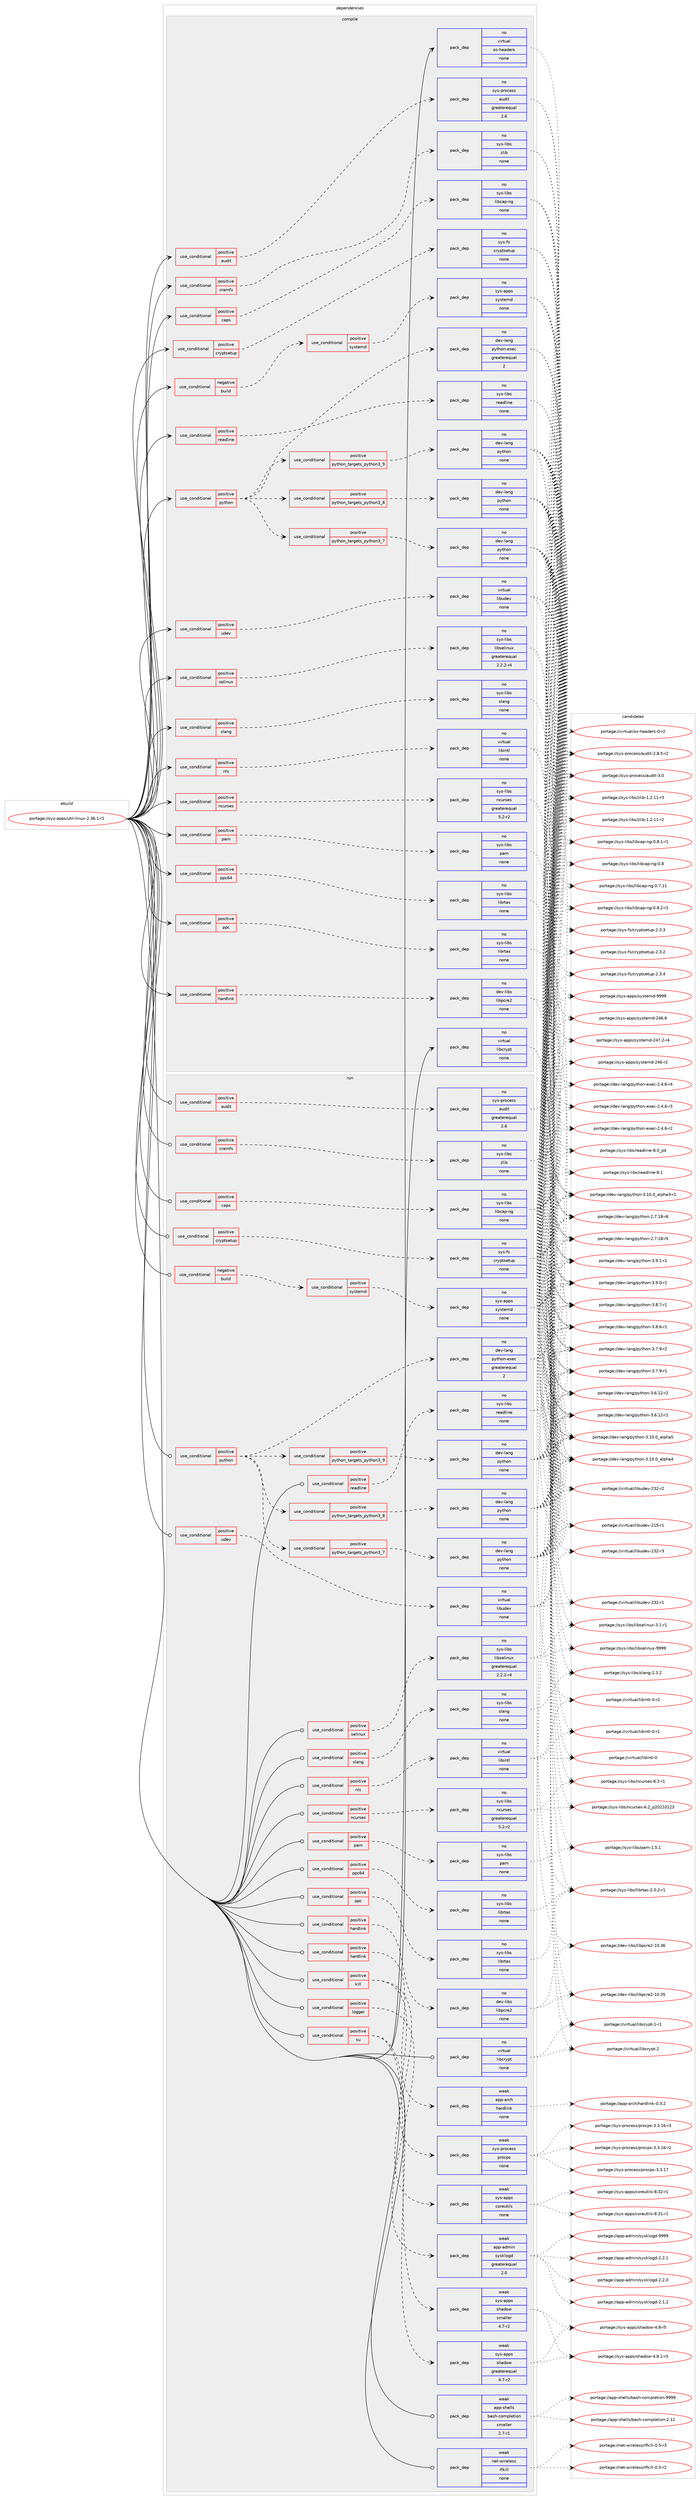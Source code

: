 digraph prolog {

# *************
# Graph options
# *************

newrank=true;
concentrate=true;
compound=true;
graph [rankdir=LR,fontname=Helvetica,fontsize=10,ranksep=1.5];#, ranksep=2.5, nodesep=0.2];
edge  [arrowhead=vee];
node  [fontname=Helvetica,fontsize=10];

# **********
# The ebuild
# **********

subgraph cluster_leftcol {
color=gray;
rank=same;
label=<<i>ebuild</i>>;
id [label="portage://sys-apps/util-linux-2.36.1-r1", color=red, width=4, href="../sys-apps/util-linux-2.36.1-r1.svg"];
}

# ****************
# The dependencies
# ****************

subgraph cluster_midcol {
color=gray;
label=<<i>dependencies</i>>;
subgraph cluster_compile {
fillcolor="#eeeeee";
style=filled;
label=<<i>compile</i>>;
subgraph cond2652 {
dependency9022 [label=<<TABLE BORDER="0" CELLBORDER="1" CELLSPACING="0" CELLPADDING="4"><TR><TD ROWSPAN="3" CELLPADDING="10">use_conditional</TD></TR><TR><TD>negative</TD></TR><TR><TD>build</TD></TR></TABLE>>, shape=none, color=red];
subgraph cond2653 {
dependency9023 [label=<<TABLE BORDER="0" CELLBORDER="1" CELLSPACING="0" CELLPADDING="4"><TR><TD ROWSPAN="3" CELLPADDING="10">use_conditional</TD></TR><TR><TD>positive</TD></TR><TR><TD>systemd</TD></TR></TABLE>>, shape=none, color=red];
subgraph pack6276 {
dependency9024 [label=<<TABLE BORDER="0" CELLBORDER="1" CELLSPACING="0" CELLPADDING="4" WIDTH="220"><TR><TD ROWSPAN="6" CELLPADDING="30">pack_dep</TD></TR><TR><TD WIDTH="110">no</TD></TR><TR><TD>sys-apps</TD></TR><TR><TD>systemd</TD></TR><TR><TD>none</TD></TR><TR><TD></TD></TR></TABLE>>, shape=none, color=blue];
}
dependency9023:e -> dependency9024:w [weight=20,style="dashed",arrowhead="vee"];
}
dependency9022:e -> dependency9023:w [weight=20,style="dashed",arrowhead="vee"];
}
id:e -> dependency9022:w [weight=20,style="solid",arrowhead="vee"];
subgraph cond2654 {
dependency9025 [label=<<TABLE BORDER="0" CELLBORDER="1" CELLSPACING="0" CELLPADDING="4"><TR><TD ROWSPAN="3" CELLPADDING="10">use_conditional</TD></TR><TR><TD>positive</TD></TR><TR><TD>audit</TD></TR></TABLE>>, shape=none, color=red];
subgraph pack6277 {
dependency9026 [label=<<TABLE BORDER="0" CELLBORDER="1" CELLSPACING="0" CELLPADDING="4" WIDTH="220"><TR><TD ROWSPAN="6" CELLPADDING="30">pack_dep</TD></TR><TR><TD WIDTH="110">no</TD></TR><TR><TD>sys-process</TD></TR><TR><TD>audit</TD></TR><TR><TD>greaterequal</TD></TR><TR><TD>2.6</TD></TR></TABLE>>, shape=none, color=blue];
}
dependency9025:e -> dependency9026:w [weight=20,style="dashed",arrowhead="vee"];
}
id:e -> dependency9025:w [weight=20,style="solid",arrowhead="vee"];
subgraph cond2655 {
dependency9027 [label=<<TABLE BORDER="0" CELLBORDER="1" CELLSPACING="0" CELLPADDING="4"><TR><TD ROWSPAN="3" CELLPADDING="10">use_conditional</TD></TR><TR><TD>positive</TD></TR><TR><TD>caps</TD></TR></TABLE>>, shape=none, color=red];
subgraph pack6278 {
dependency9028 [label=<<TABLE BORDER="0" CELLBORDER="1" CELLSPACING="0" CELLPADDING="4" WIDTH="220"><TR><TD ROWSPAN="6" CELLPADDING="30">pack_dep</TD></TR><TR><TD WIDTH="110">no</TD></TR><TR><TD>sys-libs</TD></TR><TR><TD>libcap-ng</TD></TR><TR><TD>none</TD></TR><TR><TD></TD></TR></TABLE>>, shape=none, color=blue];
}
dependency9027:e -> dependency9028:w [weight=20,style="dashed",arrowhead="vee"];
}
id:e -> dependency9027:w [weight=20,style="solid",arrowhead="vee"];
subgraph cond2656 {
dependency9029 [label=<<TABLE BORDER="0" CELLBORDER="1" CELLSPACING="0" CELLPADDING="4"><TR><TD ROWSPAN="3" CELLPADDING="10">use_conditional</TD></TR><TR><TD>positive</TD></TR><TR><TD>cramfs</TD></TR></TABLE>>, shape=none, color=red];
subgraph pack6279 {
dependency9030 [label=<<TABLE BORDER="0" CELLBORDER="1" CELLSPACING="0" CELLPADDING="4" WIDTH="220"><TR><TD ROWSPAN="6" CELLPADDING="30">pack_dep</TD></TR><TR><TD WIDTH="110">no</TD></TR><TR><TD>sys-libs</TD></TR><TR><TD>zlib</TD></TR><TR><TD>none</TD></TR><TR><TD></TD></TR></TABLE>>, shape=none, color=blue];
}
dependency9029:e -> dependency9030:w [weight=20,style="dashed",arrowhead="vee"];
}
id:e -> dependency9029:w [weight=20,style="solid",arrowhead="vee"];
subgraph cond2657 {
dependency9031 [label=<<TABLE BORDER="0" CELLBORDER="1" CELLSPACING="0" CELLPADDING="4"><TR><TD ROWSPAN="3" CELLPADDING="10">use_conditional</TD></TR><TR><TD>positive</TD></TR><TR><TD>cryptsetup</TD></TR></TABLE>>, shape=none, color=red];
subgraph pack6280 {
dependency9032 [label=<<TABLE BORDER="0" CELLBORDER="1" CELLSPACING="0" CELLPADDING="4" WIDTH="220"><TR><TD ROWSPAN="6" CELLPADDING="30">pack_dep</TD></TR><TR><TD WIDTH="110">no</TD></TR><TR><TD>sys-fs</TD></TR><TR><TD>cryptsetup</TD></TR><TR><TD>none</TD></TR><TR><TD></TD></TR></TABLE>>, shape=none, color=blue];
}
dependency9031:e -> dependency9032:w [weight=20,style="dashed",arrowhead="vee"];
}
id:e -> dependency9031:w [weight=20,style="solid",arrowhead="vee"];
subgraph cond2658 {
dependency9033 [label=<<TABLE BORDER="0" CELLBORDER="1" CELLSPACING="0" CELLPADDING="4"><TR><TD ROWSPAN="3" CELLPADDING="10">use_conditional</TD></TR><TR><TD>positive</TD></TR><TR><TD>hardlink</TD></TR></TABLE>>, shape=none, color=red];
subgraph pack6281 {
dependency9034 [label=<<TABLE BORDER="0" CELLBORDER="1" CELLSPACING="0" CELLPADDING="4" WIDTH="220"><TR><TD ROWSPAN="6" CELLPADDING="30">pack_dep</TD></TR><TR><TD WIDTH="110">no</TD></TR><TR><TD>dev-libs</TD></TR><TR><TD>libpcre2</TD></TR><TR><TD>none</TD></TR><TR><TD></TD></TR></TABLE>>, shape=none, color=blue];
}
dependency9033:e -> dependency9034:w [weight=20,style="dashed",arrowhead="vee"];
}
id:e -> dependency9033:w [weight=20,style="solid",arrowhead="vee"];
subgraph cond2659 {
dependency9035 [label=<<TABLE BORDER="0" CELLBORDER="1" CELLSPACING="0" CELLPADDING="4"><TR><TD ROWSPAN="3" CELLPADDING="10">use_conditional</TD></TR><TR><TD>positive</TD></TR><TR><TD>ncurses</TD></TR></TABLE>>, shape=none, color=red];
subgraph pack6282 {
dependency9036 [label=<<TABLE BORDER="0" CELLBORDER="1" CELLSPACING="0" CELLPADDING="4" WIDTH="220"><TR><TD ROWSPAN="6" CELLPADDING="30">pack_dep</TD></TR><TR><TD WIDTH="110">no</TD></TR><TR><TD>sys-libs</TD></TR><TR><TD>ncurses</TD></TR><TR><TD>greaterequal</TD></TR><TR><TD>5.2-r2</TD></TR></TABLE>>, shape=none, color=blue];
}
dependency9035:e -> dependency9036:w [weight=20,style="dashed",arrowhead="vee"];
}
id:e -> dependency9035:w [weight=20,style="solid",arrowhead="vee"];
subgraph cond2660 {
dependency9037 [label=<<TABLE BORDER="0" CELLBORDER="1" CELLSPACING="0" CELLPADDING="4"><TR><TD ROWSPAN="3" CELLPADDING="10">use_conditional</TD></TR><TR><TD>positive</TD></TR><TR><TD>nls</TD></TR></TABLE>>, shape=none, color=red];
subgraph pack6283 {
dependency9038 [label=<<TABLE BORDER="0" CELLBORDER="1" CELLSPACING="0" CELLPADDING="4" WIDTH="220"><TR><TD ROWSPAN="6" CELLPADDING="30">pack_dep</TD></TR><TR><TD WIDTH="110">no</TD></TR><TR><TD>virtual</TD></TR><TR><TD>libintl</TD></TR><TR><TD>none</TD></TR><TR><TD></TD></TR></TABLE>>, shape=none, color=blue];
}
dependency9037:e -> dependency9038:w [weight=20,style="dashed",arrowhead="vee"];
}
id:e -> dependency9037:w [weight=20,style="solid",arrowhead="vee"];
subgraph cond2661 {
dependency9039 [label=<<TABLE BORDER="0" CELLBORDER="1" CELLSPACING="0" CELLPADDING="4"><TR><TD ROWSPAN="3" CELLPADDING="10">use_conditional</TD></TR><TR><TD>positive</TD></TR><TR><TD>pam</TD></TR></TABLE>>, shape=none, color=red];
subgraph pack6284 {
dependency9040 [label=<<TABLE BORDER="0" CELLBORDER="1" CELLSPACING="0" CELLPADDING="4" WIDTH="220"><TR><TD ROWSPAN="6" CELLPADDING="30">pack_dep</TD></TR><TR><TD WIDTH="110">no</TD></TR><TR><TD>sys-libs</TD></TR><TR><TD>pam</TD></TR><TR><TD>none</TD></TR><TR><TD></TD></TR></TABLE>>, shape=none, color=blue];
}
dependency9039:e -> dependency9040:w [weight=20,style="dashed",arrowhead="vee"];
}
id:e -> dependency9039:w [weight=20,style="solid",arrowhead="vee"];
subgraph cond2662 {
dependency9041 [label=<<TABLE BORDER="0" CELLBORDER="1" CELLSPACING="0" CELLPADDING="4"><TR><TD ROWSPAN="3" CELLPADDING="10">use_conditional</TD></TR><TR><TD>positive</TD></TR><TR><TD>ppc</TD></TR></TABLE>>, shape=none, color=red];
subgraph pack6285 {
dependency9042 [label=<<TABLE BORDER="0" CELLBORDER="1" CELLSPACING="0" CELLPADDING="4" WIDTH="220"><TR><TD ROWSPAN="6" CELLPADDING="30">pack_dep</TD></TR><TR><TD WIDTH="110">no</TD></TR><TR><TD>sys-libs</TD></TR><TR><TD>librtas</TD></TR><TR><TD>none</TD></TR><TR><TD></TD></TR></TABLE>>, shape=none, color=blue];
}
dependency9041:e -> dependency9042:w [weight=20,style="dashed",arrowhead="vee"];
}
id:e -> dependency9041:w [weight=20,style="solid",arrowhead="vee"];
subgraph cond2663 {
dependency9043 [label=<<TABLE BORDER="0" CELLBORDER="1" CELLSPACING="0" CELLPADDING="4"><TR><TD ROWSPAN="3" CELLPADDING="10">use_conditional</TD></TR><TR><TD>positive</TD></TR><TR><TD>ppc64</TD></TR></TABLE>>, shape=none, color=red];
subgraph pack6286 {
dependency9044 [label=<<TABLE BORDER="0" CELLBORDER="1" CELLSPACING="0" CELLPADDING="4" WIDTH="220"><TR><TD ROWSPAN="6" CELLPADDING="30">pack_dep</TD></TR><TR><TD WIDTH="110">no</TD></TR><TR><TD>sys-libs</TD></TR><TR><TD>librtas</TD></TR><TR><TD>none</TD></TR><TR><TD></TD></TR></TABLE>>, shape=none, color=blue];
}
dependency9043:e -> dependency9044:w [weight=20,style="dashed",arrowhead="vee"];
}
id:e -> dependency9043:w [weight=20,style="solid",arrowhead="vee"];
subgraph cond2664 {
dependency9045 [label=<<TABLE BORDER="0" CELLBORDER="1" CELLSPACING="0" CELLPADDING="4"><TR><TD ROWSPAN="3" CELLPADDING="10">use_conditional</TD></TR><TR><TD>positive</TD></TR><TR><TD>python</TD></TR></TABLE>>, shape=none, color=red];
subgraph cond2665 {
dependency9046 [label=<<TABLE BORDER="0" CELLBORDER="1" CELLSPACING="0" CELLPADDING="4"><TR><TD ROWSPAN="3" CELLPADDING="10">use_conditional</TD></TR><TR><TD>positive</TD></TR><TR><TD>python_targets_python3_7</TD></TR></TABLE>>, shape=none, color=red];
subgraph pack6287 {
dependency9047 [label=<<TABLE BORDER="0" CELLBORDER="1" CELLSPACING="0" CELLPADDING="4" WIDTH="220"><TR><TD ROWSPAN="6" CELLPADDING="30">pack_dep</TD></TR><TR><TD WIDTH="110">no</TD></TR><TR><TD>dev-lang</TD></TR><TR><TD>python</TD></TR><TR><TD>none</TD></TR><TR><TD></TD></TR></TABLE>>, shape=none, color=blue];
}
dependency9046:e -> dependency9047:w [weight=20,style="dashed",arrowhead="vee"];
}
dependency9045:e -> dependency9046:w [weight=20,style="dashed",arrowhead="vee"];
subgraph cond2666 {
dependency9048 [label=<<TABLE BORDER="0" CELLBORDER="1" CELLSPACING="0" CELLPADDING="4"><TR><TD ROWSPAN="3" CELLPADDING="10">use_conditional</TD></TR><TR><TD>positive</TD></TR><TR><TD>python_targets_python3_8</TD></TR></TABLE>>, shape=none, color=red];
subgraph pack6288 {
dependency9049 [label=<<TABLE BORDER="0" CELLBORDER="1" CELLSPACING="0" CELLPADDING="4" WIDTH="220"><TR><TD ROWSPAN="6" CELLPADDING="30">pack_dep</TD></TR><TR><TD WIDTH="110">no</TD></TR><TR><TD>dev-lang</TD></TR><TR><TD>python</TD></TR><TR><TD>none</TD></TR><TR><TD></TD></TR></TABLE>>, shape=none, color=blue];
}
dependency9048:e -> dependency9049:w [weight=20,style="dashed",arrowhead="vee"];
}
dependency9045:e -> dependency9048:w [weight=20,style="dashed",arrowhead="vee"];
subgraph cond2667 {
dependency9050 [label=<<TABLE BORDER="0" CELLBORDER="1" CELLSPACING="0" CELLPADDING="4"><TR><TD ROWSPAN="3" CELLPADDING="10">use_conditional</TD></TR><TR><TD>positive</TD></TR><TR><TD>python_targets_python3_9</TD></TR></TABLE>>, shape=none, color=red];
subgraph pack6289 {
dependency9051 [label=<<TABLE BORDER="0" CELLBORDER="1" CELLSPACING="0" CELLPADDING="4" WIDTH="220"><TR><TD ROWSPAN="6" CELLPADDING="30">pack_dep</TD></TR><TR><TD WIDTH="110">no</TD></TR><TR><TD>dev-lang</TD></TR><TR><TD>python</TD></TR><TR><TD>none</TD></TR><TR><TD></TD></TR></TABLE>>, shape=none, color=blue];
}
dependency9050:e -> dependency9051:w [weight=20,style="dashed",arrowhead="vee"];
}
dependency9045:e -> dependency9050:w [weight=20,style="dashed",arrowhead="vee"];
subgraph pack6290 {
dependency9052 [label=<<TABLE BORDER="0" CELLBORDER="1" CELLSPACING="0" CELLPADDING="4" WIDTH="220"><TR><TD ROWSPAN="6" CELLPADDING="30">pack_dep</TD></TR><TR><TD WIDTH="110">no</TD></TR><TR><TD>dev-lang</TD></TR><TR><TD>python-exec</TD></TR><TR><TD>greaterequal</TD></TR><TR><TD>2</TD></TR></TABLE>>, shape=none, color=blue];
}
dependency9045:e -> dependency9052:w [weight=20,style="dashed",arrowhead="vee"];
}
id:e -> dependency9045:w [weight=20,style="solid",arrowhead="vee"];
subgraph cond2668 {
dependency9053 [label=<<TABLE BORDER="0" CELLBORDER="1" CELLSPACING="0" CELLPADDING="4"><TR><TD ROWSPAN="3" CELLPADDING="10">use_conditional</TD></TR><TR><TD>positive</TD></TR><TR><TD>readline</TD></TR></TABLE>>, shape=none, color=red];
subgraph pack6291 {
dependency9054 [label=<<TABLE BORDER="0" CELLBORDER="1" CELLSPACING="0" CELLPADDING="4" WIDTH="220"><TR><TD ROWSPAN="6" CELLPADDING="30">pack_dep</TD></TR><TR><TD WIDTH="110">no</TD></TR><TR><TD>sys-libs</TD></TR><TR><TD>readline</TD></TR><TR><TD>none</TD></TR><TR><TD></TD></TR></TABLE>>, shape=none, color=blue];
}
dependency9053:e -> dependency9054:w [weight=20,style="dashed",arrowhead="vee"];
}
id:e -> dependency9053:w [weight=20,style="solid",arrowhead="vee"];
subgraph cond2669 {
dependency9055 [label=<<TABLE BORDER="0" CELLBORDER="1" CELLSPACING="0" CELLPADDING="4"><TR><TD ROWSPAN="3" CELLPADDING="10">use_conditional</TD></TR><TR><TD>positive</TD></TR><TR><TD>selinux</TD></TR></TABLE>>, shape=none, color=red];
subgraph pack6292 {
dependency9056 [label=<<TABLE BORDER="0" CELLBORDER="1" CELLSPACING="0" CELLPADDING="4" WIDTH="220"><TR><TD ROWSPAN="6" CELLPADDING="30">pack_dep</TD></TR><TR><TD WIDTH="110">no</TD></TR><TR><TD>sys-libs</TD></TR><TR><TD>libselinux</TD></TR><TR><TD>greaterequal</TD></TR><TR><TD>2.2.2-r4</TD></TR></TABLE>>, shape=none, color=blue];
}
dependency9055:e -> dependency9056:w [weight=20,style="dashed",arrowhead="vee"];
}
id:e -> dependency9055:w [weight=20,style="solid",arrowhead="vee"];
subgraph cond2670 {
dependency9057 [label=<<TABLE BORDER="0" CELLBORDER="1" CELLSPACING="0" CELLPADDING="4"><TR><TD ROWSPAN="3" CELLPADDING="10">use_conditional</TD></TR><TR><TD>positive</TD></TR><TR><TD>slang</TD></TR></TABLE>>, shape=none, color=red];
subgraph pack6293 {
dependency9058 [label=<<TABLE BORDER="0" CELLBORDER="1" CELLSPACING="0" CELLPADDING="4" WIDTH="220"><TR><TD ROWSPAN="6" CELLPADDING="30">pack_dep</TD></TR><TR><TD WIDTH="110">no</TD></TR><TR><TD>sys-libs</TD></TR><TR><TD>slang</TD></TR><TR><TD>none</TD></TR><TR><TD></TD></TR></TABLE>>, shape=none, color=blue];
}
dependency9057:e -> dependency9058:w [weight=20,style="dashed",arrowhead="vee"];
}
id:e -> dependency9057:w [weight=20,style="solid",arrowhead="vee"];
subgraph cond2671 {
dependency9059 [label=<<TABLE BORDER="0" CELLBORDER="1" CELLSPACING="0" CELLPADDING="4"><TR><TD ROWSPAN="3" CELLPADDING="10">use_conditional</TD></TR><TR><TD>positive</TD></TR><TR><TD>udev</TD></TR></TABLE>>, shape=none, color=red];
subgraph pack6294 {
dependency9060 [label=<<TABLE BORDER="0" CELLBORDER="1" CELLSPACING="0" CELLPADDING="4" WIDTH="220"><TR><TD ROWSPAN="6" CELLPADDING="30">pack_dep</TD></TR><TR><TD WIDTH="110">no</TD></TR><TR><TD>virtual</TD></TR><TR><TD>libudev</TD></TR><TR><TD>none</TD></TR><TR><TD></TD></TR></TABLE>>, shape=none, color=blue];
}
dependency9059:e -> dependency9060:w [weight=20,style="dashed",arrowhead="vee"];
}
id:e -> dependency9059:w [weight=20,style="solid",arrowhead="vee"];
subgraph pack6295 {
dependency9061 [label=<<TABLE BORDER="0" CELLBORDER="1" CELLSPACING="0" CELLPADDING="4" WIDTH="220"><TR><TD ROWSPAN="6" CELLPADDING="30">pack_dep</TD></TR><TR><TD WIDTH="110">no</TD></TR><TR><TD>virtual</TD></TR><TR><TD>libcrypt</TD></TR><TR><TD>none</TD></TR><TR><TD></TD></TR></TABLE>>, shape=none, color=blue];
}
id:e -> dependency9061:w [weight=20,style="solid",arrowhead="vee"];
subgraph pack6296 {
dependency9062 [label=<<TABLE BORDER="0" CELLBORDER="1" CELLSPACING="0" CELLPADDING="4" WIDTH="220"><TR><TD ROWSPAN="6" CELLPADDING="30">pack_dep</TD></TR><TR><TD WIDTH="110">no</TD></TR><TR><TD>virtual</TD></TR><TR><TD>os-headers</TD></TR><TR><TD>none</TD></TR><TR><TD></TD></TR></TABLE>>, shape=none, color=blue];
}
id:e -> dependency9062:w [weight=20,style="solid",arrowhead="vee"];
}
subgraph cluster_compileandrun {
fillcolor="#eeeeee";
style=filled;
label=<<i>compile and run</i>>;
}
subgraph cluster_run {
fillcolor="#eeeeee";
style=filled;
label=<<i>run</i>>;
subgraph cond2672 {
dependency9063 [label=<<TABLE BORDER="0" CELLBORDER="1" CELLSPACING="0" CELLPADDING="4"><TR><TD ROWSPAN="3" CELLPADDING="10">use_conditional</TD></TR><TR><TD>negative</TD></TR><TR><TD>build</TD></TR></TABLE>>, shape=none, color=red];
subgraph cond2673 {
dependency9064 [label=<<TABLE BORDER="0" CELLBORDER="1" CELLSPACING="0" CELLPADDING="4"><TR><TD ROWSPAN="3" CELLPADDING="10">use_conditional</TD></TR><TR><TD>positive</TD></TR><TR><TD>systemd</TD></TR></TABLE>>, shape=none, color=red];
subgraph pack6297 {
dependency9065 [label=<<TABLE BORDER="0" CELLBORDER="1" CELLSPACING="0" CELLPADDING="4" WIDTH="220"><TR><TD ROWSPAN="6" CELLPADDING="30">pack_dep</TD></TR><TR><TD WIDTH="110">no</TD></TR><TR><TD>sys-apps</TD></TR><TR><TD>systemd</TD></TR><TR><TD>none</TD></TR><TR><TD></TD></TR></TABLE>>, shape=none, color=blue];
}
dependency9064:e -> dependency9065:w [weight=20,style="dashed",arrowhead="vee"];
}
dependency9063:e -> dependency9064:w [weight=20,style="dashed",arrowhead="vee"];
}
id:e -> dependency9063:w [weight=20,style="solid",arrowhead="odot"];
subgraph cond2674 {
dependency9066 [label=<<TABLE BORDER="0" CELLBORDER="1" CELLSPACING="0" CELLPADDING="4"><TR><TD ROWSPAN="3" CELLPADDING="10">use_conditional</TD></TR><TR><TD>positive</TD></TR><TR><TD>audit</TD></TR></TABLE>>, shape=none, color=red];
subgraph pack6298 {
dependency9067 [label=<<TABLE BORDER="0" CELLBORDER="1" CELLSPACING="0" CELLPADDING="4" WIDTH="220"><TR><TD ROWSPAN="6" CELLPADDING="30">pack_dep</TD></TR><TR><TD WIDTH="110">no</TD></TR><TR><TD>sys-process</TD></TR><TR><TD>audit</TD></TR><TR><TD>greaterequal</TD></TR><TR><TD>2.6</TD></TR></TABLE>>, shape=none, color=blue];
}
dependency9066:e -> dependency9067:w [weight=20,style="dashed",arrowhead="vee"];
}
id:e -> dependency9066:w [weight=20,style="solid",arrowhead="odot"];
subgraph cond2675 {
dependency9068 [label=<<TABLE BORDER="0" CELLBORDER="1" CELLSPACING="0" CELLPADDING="4"><TR><TD ROWSPAN="3" CELLPADDING="10">use_conditional</TD></TR><TR><TD>positive</TD></TR><TR><TD>caps</TD></TR></TABLE>>, shape=none, color=red];
subgraph pack6299 {
dependency9069 [label=<<TABLE BORDER="0" CELLBORDER="1" CELLSPACING="0" CELLPADDING="4" WIDTH="220"><TR><TD ROWSPAN="6" CELLPADDING="30">pack_dep</TD></TR><TR><TD WIDTH="110">no</TD></TR><TR><TD>sys-libs</TD></TR><TR><TD>libcap-ng</TD></TR><TR><TD>none</TD></TR><TR><TD></TD></TR></TABLE>>, shape=none, color=blue];
}
dependency9068:e -> dependency9069:w [weight=20,style="dashed",arrowhead="vee"];
}
id:e -> dependency9068:w [weight=20,style="solid",arrowhead="odot"];
subgraph cond2676 {
dependency9070 [label=<<TABLE BORDER="0" CELLBORDER="1" CELLSPACING="0" CELLPADDING="4"><TR><TD ROWSPAN="3" CELLPADDING="10">use_conditional</TD></TR><TR><TD>positive</TD></TR><TR><TD>cramfs</TD></TR></TABLE>>, shape=none, color=red];
subgraph pack6300 {
dependency9071 [label=<<TABLE BORDER="0" CELLBORDER="1" CELLSPACING="0" CELLPADDING="4" WIDTH="220"><TR><TD ROWSPAN="6" CELLPADDING="30">pack_dep</TD></TR><TR><TD WIDTH="110">no</TD></TR><TR><TD>sys-libs</TD></TR><TR><TD>zlib</TD></TR><TR><TD>none</TD></TR><TR><TD></TD></TR></TABLE>>, shape=none, color=blue];
}
dependency9070:e -> dependency9071:w [weight=20,style="dashed",arrowhead="vee"];
}
id:e -> dependency9070:w [weight=20,style="solid",arrowhead="odot"];
subgraph cond2677 {
dependency9072 [label=<<TABLE BORDER="0" CELLBORDER="1" CELLSPACING="0" CELLPADDING="4"><TR><TD ROWSPAN="3" CELLPADDING="10">use_conditional</TD></TR><TR><TD>positive</TD></TR><TR><TD>cryptsetup</TD></TR></TABLE>>, shape=none, color=red];
subgraph pack6301 {
dependency9073 [label=<<TABLE BORDER="0" CELLBORDER="1" CELLSPACING="0" CELLPADDING="4" WIDTH="220"><TR><TD ROWSPAN="6" CELLPADDING="30">pack_dep</TD></TR><TR><TD WIDTH="110">no</TD></TR><TR><TD>sys-fs</TD></TR><TR><TD>cryptsetup</TD></TR><TR><TD>none</TD></TR><TR><TD></TD></TR></TABLE>>, shape=none, color=blue];
}
dependency9072:e -> dependency9073:w [weight=20,style="dashed",arrowhead="vee"];
}
id:e -> dependency9072:w [weight=20,style="solid",arrowhead="odot"];
subgraph cond2678 {
dependency9074 [label=<<TABLE BORDER="0" CELLBORDER="1" CELLSPACING="0" CELLPADDING="4"><TR><TD ROWSPAN="3" CELLPADDING="10">use_conditional</TD></TR><TR><TD>positive</TD></TR><TR><TD>hardlink</TD></TR></TABLE>>, shape=none, color=red];
subgraph pack6302 {
dependency9075 [label=<<TABLE BORDER="0" CELLBORDER="1" CELLSPACING="0" CELLPADDING="4" WIDTH="220"><TR><TD ROWSPAN="6" CELLPADDING="30">pack_dep</TD></TR><TR><TD WIDTH="110">no</TD></TR><TR><TD>dev-libs</TD></TR><TR><TD>libpcre2</TD></TR><TR><TD>none</TD></TR><TR><TD></TD></TR></TABLE>>, shape=none, color=blue];
}
dependency9074:e -> dependency9075:w [weight=20,style="dashed",arrowhead="vee"];
}
id:e -> dependency9074:w [weight=20,style="solid",arrowhead="odot"];
subgraph cond2679 {
dependency9076 [label=<<TABLE BORDER="0" CELLBORDER="1" CELLSPACING="0" CELLPADDING="4"><TR><TD ROWSPAN="3" CELLPADDING="10">use_conditional</TD></TR><TR><TD>positive</TD></TR><TR><TD>hardlink</TD></TR></TABLE>>, shape=none, color=red];
subgraph pack6303 {
dependency9077 [label=<<TABLE BORDER="0" CELLBORDER="1" CELLSPACING="0" CELLPADDING="4" WIDTH="220"><TR><TD ROWSPAN="6" CELLPADDING="30">pack_dep</TD></TR><TR><TD WIDTH="110">weak</TD></TR><TR><TD>app-arch</TD></TR><TR><TD>hardlink</TD></TR><TR><TD>none</TD></TR><TR><TD></TD></TR></TABLE>>, shape=none, color=blue];
}
dependency9076:e -> dependency9077:w [weight=20,style="dashed",arrowhead="vee"];
}
id:e -> dependency9076:w [weight=20,style="solid",arrowhead="odot"];
subgraph cond2680 {
dependency9078 [label=<<TABLE BORDER="0" CELLBORDER="1" CELLSPACING="0" CELLPADDING="4"><TR><TD ROWSPAN="3" CELLPADDING="10">use_conditional</TD></TR><TR><TD>positive</TD></TR><TR><TD>kill</TD></TR></TABLE>>, shape=none, color=red];
subgraph pack6304 {
dependency9079 [label=<<TABLE BORDER="0" CELLBORDER="1" CELLSPACING="0" CELLPADDING="4" WIDTH="220"><TR><TD ROWSPAN="6" CELLPADDING="30">pack_dep</TD></TR><TR><TD WIDTH="110">weak</TD></TR><TR><TD>sys-apps</TD></TR><TR><TD>coreutils</TD></TR><TR><TD>none</TD></TR><TR><TD></TD></TR></TABLE>>, shape=none, color=blue];
}
dependency9078:e -> dependency9079:w [weight=20,style="dashed",arrowhead="vee"];
subgraph pack6305 {
dependency9080 [label=<<TABLE BORDER="0" CELLBORDER="1" CELLSPACING="0" CELLPADDING="4" WIDTH="220"><TR><TD ROWSPAN="6" CELLPADDING="30">pack_dep</TD></TR><TR><TD WIDTH="110">weak</TD></TR><TR><TD>sys-process</TD></TR><TR><TD>procps</TD></TR><TR><TD>none</TD></TR><TR><TD></TD></TR></TABLE>>, shape=none, color=blue];
}
dependency9078:e -> dependency9080:w [weight=20,style="dashed",arrowhead="vee"];
}
id:e -> dependency9078:w [weight=20,style="solid",arrowhead="odot"];
subgraph cond2681 {
dependency9081 [label=<<TABLE BORDER="0" CELLBORDER="1" CELLSPACING="0" CELLPADDING="4"><TR><TD ROWSPAN="3" CELLPADDING="10">use_conditional</TD></TR><TR><TD>positive</TD></TR><TR><TD>logger</TD></TR></TABLE>>, shape=none, color=red];
subgraph pack6306 {
dependency9082 [label=<<TABLE BORDER="0" CELLBORDER="1" CELLSPACING="0" CELLPADDING="4" WIDTH="220"><TR><TD ROWSPAN="6" CELLPADDING="30">pack_dep</TD></TR><TR><TD WIDTH="110">weak</TD></TR><TR><TD>app-admin</TD></TR><TR><TD>sysklogd</TD></TR><TR><TD>greaterequal</TD></TR><TR><TD>2.0</TD></TR></TABLE>>, shape=none, color=blue];
}
dependency9081:e -> dependency9082:w [weight=20,style="dashed",arrowhead="vee"];
}
id:e -> dependency9081:w [weight=20,style="solid",arrowhead="odot"];
subgraph cond2682 {
dependency9083 [label=<<TABLE BORDER="0" CELLBORDER="1" CELLSPACING="0" CELLPADDING="4"><TR><TD ROWSPAN="3" CELLPADDING="10">use_conditional</TD></TR><TR><TD>positive</TD></TR><TR><TD>ncurses</TD></TR></TABLE>>, shape=none, color=red];
subgraph pack6307 {
dependency9084 [label=<<TABLE BORDER="0" CELLBORDER="1" CELLSPACING="0" CELLPADDING="4" WIDTH="220"><TR><TD ROWSPAN="6" CELLPADDING="30">pack_dep</TD></TR><TR><TD WIDTH="110">no</TD></TR><TR><TD>sys-libs</TD></TR><TR><TD>ncurses</TD></TR><TR><TD>greaterequal</TD></TR><TR><TD>5.2-r2</TD></TR></TABLE>>, shape=none, color=blue];
}
dependency9083:e -> dependency9084:w [weight=20,style="dashed",arrowhead="vee"];
}
id:e -> dependency9083:w [weight=20,style="solid",arrowhead="odot"];
subgraph cond2683 {
dependency9085 [label=<<TABLE BORDER="0" CELLBORDER="1" CELLSPACING="0" CELLPADDING="4"><TR><TD ROWSPAN="3" CELLPADDING="10">use_conditional</TD></TR><TR><TD>positive</TD></TR><TR><TD>nls</TD></TR></TABLE>>, shape=none, color=red];
subgraph pack6308 {
dependency9086 [label=<<TABLE BORDER="0" CELLBORDER="1" CELLSPACING="0" CELLPADDING="4" WIDTH="220"><TR><TD ROWSPAN="6" CELLPADDING="30">pack_dep</TD></TR><TR><TD WIDTH="110">no</TD></TR><TR><TD>virtual</TD></TR><TR><TD>libintl</TD></TR><TR><TD>none</TD></TR><TR><TD></TD></TR></TABLE>>, shape=none, color=blue];
}
dependency9085:e -> dependency9086:w [weight=20,style="dashed",arrowhead="vee"];
}
id:e -> dependency9085:w [weight=20,style="solid",arrowhead="odot"];
subgraph cond2684 {
dependency9087 [label=<<TABLE BORDER="0" CELLBORDER="1" CELLSPACING="0" CELLPADDING="4"><TR><TD ROWSPAN="3" CELLPADDING="10">use_conditional</TD></TR><TR><TD>positive</TD></TR><TR><TD>pam</TD></TR></TABLE>>, shape=none, color=red];
subgraph pack6309 {
dependency9088 [label=<<TABLE BORDER="0" CELLBORDER="1" CELLSPACING="0" CELLPADDING="4" WIDTH="220"><TR><TD ROWSPAN="6" CELLPADDING="30">pack_dep</TD></TR><TR><TD WIDTH="110">no</TD></TR><TR><TD>sys-libs</TD></TR><TR><TD>pam</TD></TR><TR><TD>none</TD></TR><TR><TD></TD></TR></TABLE>>, shape=none, color=blue];
}
dependency9087:e -> dependency9088:w [weight=20,style="dashed",arrowhead="vee"];
}
id:e -> dependency9087:w [weight=20,style="solid",arrowhead="odot"];
subgraph cond2685 {
dependency9089 [label=<<TABLE BORDER="0" CELLBORDER="1" CELLSPACING="0" CELLPADDING="4"><TR><TD ROWSPAN="3" CELLPADDING="10">use_conditional</TD></TR><TR><TD>positive</TD></TR><TR><TD>ppc</TD></TR></TABLE>>, shape=none, color=red];
subgraph pack6310 {
dependency9090 [label=<<TABLE BORDER="0" CELLBORDER="1" CELLSPACING="0" CELLPADDING="4" WIDTH="220"><TR><TD ROWSPAN="6" CELLPADDING="30">pack_dep</TD></TR><TR><TD WIDTH="110">no</TD></TR><TR><TD>sys-libs</TD></TR><TR><TD>librtas</TD></TR><TR><TD>none</TD></TR><TR><TD></TD></TR></TABLE>>, shape=none, color=blue];
}
dependency9089:e -> dependency9090:w [weight=20,style="dashed",arrowhead="vee"];
}
id:e -> dependency9089:w [weight=20,style="solid",arrowhead="odot"];
subgraph cond2686 {
dependency9091 [label=<<TABLE BORDER="0" CELLBORDER="1" CELLSPACING="0" CELLPADDING="4"><TR><TD ROWSPAN="3" CELLPADDING="10">use_conditional</TD></TR><TR><TD>positive</TD></TR><TR><TD>ppc64</TD></TR></TABLE>>, shape=none, color=red];
subgraph pack6311 {
dependency9092 [label=<<TABLE BORDER="0" CELLBORDER="1" CELLSPACING="0" CELLPADDING="4" WIDTH="220"><TR><TD ROWSPAN="6" CELLPADDING="30">pack_dep</TD></TR><TR><TD WIDTH="110">no</TD></TR><TR><TD>sys-libs</TD></TR><TR><TD>librtas</TD></TR><TR><TD>none</TD></TR><TR><TD></TD></TR></TABLE>>, shape=none, color=blue];
}
dependency9091:e -> dependency9092:w [weight=20,style="dashed",arrowhead="vee"];
}
id:e -> dependency9091:w [weight=20,style="solid",arrowhead="odot"];
subgraph cond2687 {
dependency9093 [label=<<TABLE BORDER="0" CELLBORDER="1" CELLSPACING="0" CELLPADDING="4"><TR><TD ROWSPAN="3" CELLPADDING="10">use_conditional</TD></TR><TR><TD>positive</TD></TR><TR><TD>python</TD></TR></TABLE>>, shape=none, color=red];
subgraph cond2688 {
dependency9094 [label=<<TABLE BORDER="0" CELLBORDER="1" CELLSPACING="0" CELLPADDING="4"><TR><TD ROWSPAN="3" CELLPADDING="10">use_conditional</TD></TR><TR><TD>positive</TD></TR><TR><TD>python_targets_python3_7</TD></TR></TABLE>>, shape=none, color=red];
subgraph pack6312 {
dependency9095 [label=<<TABLE BORDER="0" CELLBORDER="1" CELLSPACING="0" CELLPADDING="4" WIDTH="220"><TR><TD ROWSPAN="6" CELLPADDING="30">pack_dep</TD></TR><TR><TD WIDTH="110">no</TD></TR><TR><TD>dev-lang</TD></TR><TR><TD>python</TD></TR><TR><TD>none</TD></TR><TR><TD></TD></TR></TABLE>>, shape=none, color=blue];
}
dependency9094:e -> dependency9095:w [weight=20,style="dashed",arrowhead="vee"];
}
dependency9093:e -> dependency9094:w [weight=20,style="dashed",arrowhead="vee"];
subgraph cond2689 {
dependency9096 [label=<<TABLE BORDER="0" CELLBORDER="1" CELLSPACING="0" CELLPADDING="4"><TR><TD ROWSPAN="3" CELLPADDING="10">use_conditional</TD></TR><TR><TD>positive</TD></TR><TR><TD>python_targets_python3_8</TD></TR></TABLE>>, shape=none, color=red];
subgraph pack6313 {
dependency9097 [label=<<TABLE BORDER="0" CELLBORDER="1" CELLSPACING="0" CELLPADDING="4" WIDTH="220"><TR><TD ROWSPAN="6" CELLPADDING="30">pack_dep</TD></TR><TR><TD WIDTH="110">no</TD></TR><TR><TD>dev-lang</TD></TR><TR><TD>python</TD></TR><TR><TD>none</TD></TR><TR><TD></TD></TR></TABLE>>, shape=none, color=blue];
}
dependency9096:e -> dependency9097:w [weight=20,style="dashed",arrowhead="vee"];
}
dependency9093:e -> dependency9096:w [weight=20,style="dashed",arrowhead="vee"];
subgraph cond2690 {
dependency9098 [label=<<TABLE BORDER="0" CELLBORDER="1" CELLSPACING="0" CELLPADDING="4"><TR><TD ROWSPAN="3" CELLPADDING="10">use_conditional</TD></TR><TR><TD>positive</TD></TR><TR><TD>python_targets_python3_9</TD></TR></TABLE>>, shape=none, color=red];
subgraph pack6314 {
dependency9099 [label=<<TABLE BORDER="0" CELLBORDER="1" CELLSPACING="0" CELLPADDING="4" WIDTH="220"><TR><TD ROWSPAN="6" CELLPADDING="30">pack_dep</TD></TR><TR><TD WIDTH="110">no</TD></TR><TR><TD>dev-lang</TD></TR><TR><TD>python</TD></TR><TR><TD>none</TD></TR><TR><TD></TD></TR></TABLE>>, shape=none, color=blue];
}
dependency9098:e -> dependency9099:w [weight=20,style="dashed",arrowhead="vee"];
}
dependency9093:e -> dependency9098:w [weight=20,style="dashed",arrowhead="vee"];
subgraph pack6315 {
dependency9100 [label=<<TABLE BORDER="0" CELLBORDER="1" CELLSPACING="0" CELLPADDING="4" WIDTH="220"><TR><TD ROWSPAN="6" CELLPADDING="30">pack_dep</TD></TR><TR><TD WIDTH="110">no</TD></TR><TR><TD>dev-lang</TD></TR><TR><TD>python-exec</TD></TR><TR><TD>greaterequal</TD></TR><TR><TD>2</TD></TR></TABLE>>, shape=none, color=blue];
}
dependency9093:e -> dependency9100:w [weight=20,style="dashed",arrowhead="vee"];
}
id:e -> dependency9093:w [weight=20,style="solid",arrowhead="odot"];
subgraph cond2691 {
dependency9101 [label=<<TABLE BORDER="0" CELLBORDER="1" CELLSPACING="0" CELLPADDING="4"><TR><TD ROWSPAN="3" CELLPADDING="10">use_conditional</TD></TR><TR><TD>positive</TD></TR><TR><TD>readline</TD></TR></TABLE>>, shape=none, color=red];
subgraph pack6316 {
dependency9102 [label=<<TABLE BORDER="0" CELLBORDER="1" CELLSPACING="0" CELLPADDING="4" WIDTH="220"><TR><TD ROWSPAN="6" CELLPADDING="30">pack_dep</TD></TR><TR><TD WIDTH="110">no</TD></TR><TR><TD>sys-libs</TD></TR><TR><TD>readline</TD></TR><TR><TD>none</TD></TR><TR><TD></TD></TR></TABLE>>, shape=none, color=blue];
}
dependency9101:e -> dependency9102:w [weight=20,style="dashed",arrowhead="vee"];
}
id:e -> dependency9101:w [weight=20,style="solid",arrowhead="odot"];
subgraph cond2692 {
dependency9103 [label=<<TABLE BORDER="0" CELLBORDER="1" CELLSPACING="0" CELLPADDING="4"><TR><TD ROWSPAN="3" CELLPADDING="10">use_conditional</TD></TR><TR><TD>positive</TD></TR><TR><TD>selinux</TD></TR></TABLE>>, shape=none, color=red];
subgraph pack6317 {
dependency9104 [label=<<TABLE BORDER="0" CELLBORDER="1" CELLSPACING="0" CELLPADDING="4" WIDTH="220"><TR><TD ROWSPAN="6" CELLPADDING="30">pack_dep</TD></TR><TR><TD WIDTH="110">no</TD></TR><TR><TD>sys-libs</TD></TR><TR><TD>libselinux</TD></TR><TR><TD>greaterequal</TD></TR><TR><TD>2.2.2-r4</TD></TR></TABLE>>, shape=none, color=blue];
}
dependency9103:e -> dependency9104:w [weight=20,style="dashed",arrowhead="vee"];
}
id:e -> dependency9103:w [weight=20,style="solid",arrowhead="odot"];
subgraph cond2693 {
dependency9105 [label=<<TABLE BORDER="0" CELLBORDER="1" CELLSPACING="0" CELLPADDING="4"><TR><TD ROWSPAN="3" CELLPADDING="10">use_conditional</TD></TR><TR><TD>positive</TD></TR><TR><TD>slang</TD></TR></TABLE>>, shape=none, color=red];
subgraph pack6318 {
dependency9106 [label=<<TABLE BORDER="0" CELLBORDER="1" CELLSPACING="0" CELLPADDING="4" WIDTH="220"><TR><TD ROWSPAN="6" CELLPADDING="30">pack_dep</TD></TR><TR><TD WIDTH="110">no</TD></TR><TR><TD>sys-libs</TD></TR><TR><TD>slang</TD></TR><TR><TD>none</TD></TR><TR><TD></TD></TR></TABLE>>, shape=none, color=blue];
}
dependency9105:e -> dependency9106:w [weight=20,style="dashed",arrowhead="vee"];
}
id:e -> dependency9105:w [weight=20,style="solid",arrowhead="odot"];
subgraph cond2694 {
dependency9107 [label=<<TABLE BORDER="0" CELLBORDER="1" CELLSPACING="0" CELLPADDING="4"><TR><TD ROWSPAN="3" CELLPADDING="10">use_conditional</TD></TR><TR><TD>positive</TD></TR><TR><TD>su</TD></TR></TABLE>>, shape=none, color=red];
subgraph pack6319 {
dependency9108 [label=<<TABLE BORDER="0" CELLBORDER="1" CELLSPACING="0" CELLPADDING="4" WIDTH="220"><TR><TD ROWSPAN="6" CELLPADDING="30">pack_dep</TD></TR><TR><TD WIDTH="110">weak</TD></TR><TR><TD>sys-apps</TD></TR><TR><TD>shadow</TD></TR><TR><TD>smaller</TD></TR><TR><TD>4.7-r2</TD></TR></TABLE>>, shape=none, color=blue];
}
dependency9107:e -> dependency9108:w [weight=20,style="dashed",arrowhead="vee"];
subgraph pack6320 {
dependency9109 [label=<<TABLE BORDER="0" CELLBORDER="1" CELLSPACING="0" CELLPADDING="4" WIDTH="220"><TR><TD ROWSPAN="6" CELLPADDING="30">pack_dep</TD></TR><TR><TD WIDTH="110">weak</TD></TR><TR><TD>sys-apps</TD></TR><TR><TD>shadow</TD></TR><TR><TD>greaterequal</TD></TR><TR><TD>4.7-r2</TD></TR></TABLE>>, shape=none, color=blue];
}
dependency9107:e -> dependency9109:w [weight=20,style="dashed",arrowhead="vee"];
}
id:e -> dependency9107:w [weight=20,style="solid",arrowhead="odot"];
subgraph cond2695 {
dependency9110 [label=<<TABLE BORDER="0" CELLBORDER="1" CELLSPACING="0" CELLPADDING="4"><TR><TD ROWSPAN="3" CELLPADDING="10">use_conditional</TD></TR><TR><TD>positive</TD></TR><TR><TD>udev</TD></TR></TABLE>>, shape=none, color=red];
subgraph pack6321 {
dependency9111 [label=<<TABLE BORDER="0" CELLBORDER="1" CELLSPACING="0" CELLPADDING="4" WIDTH="220"><TR><TD ROWSPAN="6" CELLPADDING="30">pack_dep</TD></TR><TR><TD WIDTH="110">no</TD></TR><TR><TD>virtual</TD></TR><TR><TD>libudev</TD></TR><TR><TD>none</TD></TR><TR><TD></TD></TR></TABLE>>, shape=none, color=blue];
}
dependency9110:e -> dependency9111:w [weight=20,style="dashed",arrowhead="vee"];
}
id:e -> dependency9110:w [weight=20,style="solid",arrowhead="odot"];
subgraph pack6322 {
dependency9112 [label=<<TABLE BORDER="0" CELLBORDER="1" CELLSPACING="0" CELLPADDING="4" WIDTH="220"><TR><TD ROWSPAN="6" CELLPADDING="30">pack_dep</TD></TR><TR><TD WIDTH="110">no</TD></TR><TR><TD>virtual</TD></TR><TR><TD>libcrypt</TD></TR><TR><TD>none</TD></TR><TR><TD></TD></TR></TABLE>>, shape=none, color=blue];
}
id:e -> dependency9112:w [weight=20,style="solid",arrowhead="odot"];
subgraph pack6323 {
dependency9113 [label=<<TABLE BORDER="0" CELLBORDER="1" CELLSPACING="0" CELLPADDING="4" WIDTH="220"><TR><TD ROWSPAN="6" CELLPADDING="30">pack_dep</TD></TR><TR><TD WIDTH="110">weak</TD></TR><TR><TD>app-shells</TD></TR><TR><TD>bash-completion</TD></TR><TR><TD>smaller</TD></TR><TR><TD>2.7-r1</TD></TR></TABLE>>, shape=none, color=blue];
}
id:e -> dependency9113:w [weight=20,style="solid",arrowhead="odot"];
subgraph pack6324 {
dependency9114 [label=<<TABLE BORDER="0" CELLBORDER="1" CELLSPACING="0" CELLPADDING="4" WIDTH="220"><TR><TD ROWSPAN="6" CELLPADDING="30">pack_dep</TD></TR><TR><TD WIDTH="110">weak</TD></TR><TR><TD>net-wireless</TD></TR><TR><TD>rfkill</TD></TR><TR><TD>none</TD></TR><TR><TD></TD></TR></TABLE>>, shape=none, color=blue];
}
id:e -> dependency9114:w [weight=20,style="solid",arrowhead="odot"];
}
}

# **************
# The candidates
# **************

subgraph cluster_choices {
rank=same;
color=gray;
label=<<i>candidates</i>>;

subgraph choice6276 {
color=black;
nodesep=1;
choice1151211154597112112115471151211151161011091004557575757 [label="portage://sys-apps/systemd-9999", color=red, width=4,href="../sys-apps/systemd-9999.svg"];
choice1151211154597112112115471151211151161011091004550525546504511452 [label="portage://sys-apps/systemd-247.2-r4", color=red, width=4,href="../sys-apps/systemd-247.2-r4.svg"];
choice115121115459711211211547115121115116101109100455052544654 [label="portage://sys-apps/systemd-246.6", color=red, width=4,href="../sys-apps/systemd-246.6.svg"];
choice115121115459711211211547115121115116101109100455052544511450 [label="portage://sys-apps/systemd-246-r2", color=red, width=4,href="../sys-apps/systemd-246-r2.svg"];
dependency9024:e -> choice1151211154597112112115471151211151161011091004557575757:w [style=dotted,weight="100"];
dependency9024:e -> choice1151211154597112112115471151211151161011091004550525546504511452:w [style=dotted,weight="100"];
dependency9024:e -> choice115121115459711211211547115121115116101109100455052544654:w [style=dotted,weight="100"];
dependency9024:e -> choice115121115459711211211547115121115116101109100455052544511450:w [style=dotted,weight="100"];
}
subgraph choice6277 {
color=black;
nodesep=1;
choice1151211154511211411199101115115479711710010511645514648 [label="portage://sys-process/audit-3.0", color=red, width=4,href="../sys-process/audit-3.0.svg"];
choice115121115451121141119910111511547971171001051164550465646534511450 [label="portage://sys-process/audit-2.8.5-r2", color=red, width=4,href="../sys-process/audit-2.8.5-r2.svg"];
dependency9026:e -> choice1151211154511211411199101115115479711710010511645514648:w [style=dotted,weight="100"];
dependency9026:e -> choice115121115451121141119910111511547971171001051164550465646534511450:w [style=dotted,weight="100"];
}
subgraph choice6278 {
color=black;
nodesep=1;
choice115121115451081059811547108105989997112451101034548465646504511449 [label="portage://sys-libs/libcap-ng-0.8.2-r1", color=red, width=4,href="../sys-libs/libcap-ng-0.8.2-r1.svg"];
choice115121115451081059811547108105989997112451101034548465646494511449 [label="portage://sys-libs/libcap-ng-0.8.1-r1", color=red, width=4,href="../sys-libs/libcap-ng-0.8.1-r1.svg"];
choice1151211154510810598115471081059899971124511010345484656 [label="portage://sys-libs/libcap-ng-0.8", color=red, width=4,href="../sys-libs/libcap-ng-0.8.svg"];
choice1151211154510810598115471081059899971124511010345484655464949 [label="portage://sys-libs/libcap-ng-0.7.11", color=red, width=4,href="../sys-libs/libcap-ng-0.7.11.svg"];
dependency9028:e -> choice115121115451081059811547108105989997112451101034548465646504511449:w [style=dotted,weight="100"];
dependency9028:e -> choice115121115451081059811547108105989997112451101034548465646494511449:w [style=dotted,weight="100"];
dependency9028:e -> choice1151211154510810598115471081059899971124511010345484656:w [style=dotted,weight="100"];
dependency9028:e -> choice1151211154510810598115471081059899971124511010345484655464949:w [style=dotted,weight="100"];
}
subgraph choice6279 {
color=black;
nodesep=1;
choice11512111545108105981154712210810598454946504649494511451 [label="portage://sys-libs/zlib-1.2.11-r3", color=red, width=4,href="../sys-libs/zlib-1.2.11-r3.svg"];
choice11512111545108105981154712210810598454946504649494511450 [label="portage://sys-libs/zlib-1.2.11-r2", color=red, width=4,href="../sys-libs/zlib-1.2.11-r2.svg"];
dependency9030:e -> choice11512111545108105981154712210810598454946504649494511451:w [style=dotted,weight="100"];
dependency9030:e -> choice11512111545108105981154712210810598454946504649494511450:w [style=dotted,weight="100"];
}
subgraph choice6280 {
color=black;
nodesep=1;
choice115121115451021154799114121112116115101116117112455046514652 [label="portage://sys-fs/cryptsetup-2.3.4", color=red, width=4,href="../sys-fs/cryptsetup-2.3.4.svg"];
choice115121115451021154799114121112116115101116117112455046514651 [label="portage://sys-fs/cryptsetup-2.3.3", color=red, width=4,href="../sys-fs/cryptsetup-2.3.3.svg"];
choice115121115451021154799114121112116115101116117112455046514650 [label="portage://sys-fs/cryptsetup-2.3.2", color=red, width=4,href="../sys-fs/cryptsetup-2.3.2.svg"];
dependency9032:e -> choice115121115451021154799114121112116115101116117112455046514652:w [style=dotted,weight="100"];
dependency9032:e -> choice115121115451021154799114121112116115101116117112455046514651:w [style=dotted,weight="100"];
dependency9032:e -> choice115121115451021154799114121112116115101116117112455046514650:w [style=dotted,weight="100"];
}
subgraph choice6281 {
color=black;
nodesep=1;
choice100101118451081059811547108105981129911410150454948465154 [label="portage://dev-libs/libpcre2-10.36", color=red, width=4,href="../dev-libs/libpcre2-10.36.svg"];
choice100101118451081059811547108105981129911410150454948465153 [label="portage://dev-libs/libpcre2-10.35", color=red, width=4,href="../dev-libs/libpcre2-10.35.svg"];
dependency9034:e -> choice100101118451081059811547108105981129911410150454948465154:w [style=dotted,weight="100"];
dependency9034:e -> choice100101118451081059811547108105981129911410150454948465153:w [style=dotted,weight="100"];
}
subgraph choice6282 {
color=black;
nodesep=1;
choice1151211154510810598115471109911711411510111545544650951125048504948495051 [label="portage://sys-libs/ncurses-6.2_p20210123", color=red, width=4,href="../sys-libs/ncurses-6.2_p20210123.svg"];
choice11512111545108105981154711099117114115101115455446504511449 [label="portage://sys-libs/ncurses-6.2-r1", color=red, width=4,href="../sys-libs/ncurses-6.2-r1.svg"];
dependency9036:e -> choice1151211154510810598115471109911711411510111545544650951125048504948495051:w [style=dotted,weight="100"];
dependency9036:e -> choice11512111545108105981154711099117114115101115455446504511449:w [style=dotted,weight="100"];
}
subgraph choice6283 {
color=black;
nodesep=1;
choice11810511411611797108471081059810511011610845484511450 [label="portage://virtual/libintl-0-r2", color=red, width=4,href="../virtual/libintl-0-r2.svg"];
choice11810511411611797108471081059810511011610845484511449 [label="portage://virtual/libintl-0-r1", color=red, width=4,href="../virtual/libintl-0-r1.svg"];
choice1181051141161179710847108105981051101161084548 [label="portage://virtual/libintl-0", color=red, width=4,href="../virtual/libintl-0.svg"];
dependency9038:e -> choice11810511411611797108471081059810511011610845484511450:w [style=dotted,weight="100"];
dependency9038:e -> choice11810511411611797108471081059810511011610845484511449:w [style=dotted,weight="100"];
dependency9038:e -> choice1181051141161179710847108105981051101161084548:w [style=dotted,weight="100"];
}
subgraph choice6284 {
color=black;
nodesep=1;
choice11512111545108105981154711297109454946534649 [label="portage://sys-libs/pam-1.5.1", color=red, width=4,href="../sys-libs/pam-1.5.1.svg"];
dependency9040:e -> choice11512111545108105981154711297109454946534649:w [style=dotted,weight="100"];
}
subgraph choice6285 {
color=black;
nodesep=1;
choice11512111545108105981154710810598114116971154550464846504511449 [label="portage://sys-libs/librtas-2.0.2-r1", color=red, width=4,href="../sys-libs/librtas-2.0.2-r1.svg"];
dependency9042:e -> choice11512111545108105981154710810598114116971154550464846504511449:w [style=dotted,weight="100"];
}
subgraph choice6286 {
color=black;
nodesep=1;
choice11512111545108105981154710810598114116971154550464846504511449 [label="portage://sys-libs/librtas-2.0.2-r1", color=red, width=4,href="../sys-libs/librtas-2.0.2-r1.svg"];
dependency9044:e -> choice11512111545108105981154710810598114116971154550464846504511449:w [style=dotted,weight="100"];
}
subgraph choice6287 {
color=black;
nodesep=1;
choice1001011184510897110103471121211161041111104551465746494511449 [label="portage://dev-lang/python-3.9.1-r1", color=red, width=4,href="../dev-lang/python-3.9.1-r1.svg"];
choice1001011184510897110103471121211161041111104551465746484511449 [label="portage://dev-lang/python-3.9.0-r1", color=red, width=4,href="../dev-lang/python-3.9.0-r1.svg"];
choice1001011184510897110103471121211161041111104551465646554511449 [label="portage://dev-lang/python-3.8.7-r1", color=red, width=4,href="../dev-lang/python-3.8.7-r1.svg"];
choice1001011184510897110103471121211161041111104551465646544511449 [label="portage://dev-lang/python-3.8.6-r1", color=red, width=4,href="../dev-lang/python-3.8.6-r1.svg"];
choice1001011184510897110103471121211161041111104551465546574511450 [label="portage://dev-lang/python-3.7.9-r2", color=red, width=4,href="../dev-lang/python-3.7.9-r2.svg"];
choice1001011184510897110103471121211161041111104551465546574511449 [label="portage://dev-lang/python-3.7.9-r1", color=red, width=4,href="../dev-lang/python-3.7.9-r1.svg"];
choice100101118451089711010347112121116104111110455146544649504511450 [label="portage://dev-lang/python-3.6.12-r2", color=red, width=4,href="../dev-lang/python-3.6.12-r2.svg"];
choice100101118451089711010347112121116104111110455146544649504511449 [label="portage://dev-lang/python-3.6.12-r1", color=red, width=4,href="../dev-lang/python-3.6.12-r1.svg"];
choice1001011184510897110103471121211161041111104551464948464895971081121049753 [label="portage://dev-lang/python-3.10.0_alpha5", color=red, width=4,href="../dev-lang/python-3.10.0_alpha5.svg"];
choice1001011184510897110103471121211161041111104551464948464895971081121049752 [label="portage://dev-lang/python-3.10.0_alpha4", color=red, width=4,href="../dev-lang/python-3.10.0_alpha4.svg"];
choice10010111845108971101034711212111610411111045514649484648959710811210497514511449 [label="portage://dev-lang/python-3.10.0_alpha3-r1", color=red, width=4,href="../dev-lang/python-3.10.0_alpha3-r1.svg"];
choice100101118451089711010347112121116104111110455046554649564511454 [label="portage://dev-lang/python-2.7.18-r6", color=red, width=4,href="../dev-lang/python-2.7.18-r6.svg"];
choice100101118451089711010347112121116104111110455046554649564511453 [label="portage://dev-lang/python-2.7.18-r5", color=red, width=4,href="../dev-lang/python-2.7.18-r5.svg"];
dependency9047:e -> choice1001011184510897110103471121211161041111104551465746494511449:w [style=dotted,weight="100"];
dependency9047:e -> choice1001011184510897110103471121211161041111104551465746484511449:w [style=dotted,weight="100"];
dependency9047:e -> choice1001011184510897110103471121211161041111104551465646554511449:w [style=dotted,weight="100"];
dependency9047:e -> choice1001011184510897110103471121211161041111104551465646544511449:w [style=dotted,weight="100"];
dependency9047:e -> choice1001011184510897110103471121211161041111104551465546574511450:w [style=dotted,weight="100"];
dependency9047:e -> choice1001011184510897110103471121211161041111104551465546574511449:w [style=dotted,weight="100"];
dependency9047:e -> choice100101118451089711010347112121116104111110455146544649504511450:w [style=dotted,weight="100"];
dependency9047:e -> choice100101118451089711010347112121116104111110455146544649504511449:w [style=dotted,weight="100"];
dependency9047:e -> choice1001011184510897110103471121211161041111104551464948464895971081121049753:w [style=dotted,weight="100"];
dependency9047:e -> choice1001011184510897110103471121211161041111104551464948464895971081121049752:w [style=dotted,weight="100"];
dependency9047:e -> choice10010111845108971101034711212111610411111045514649484648959710811210497514511449:w [style=dotted,weight="100"];
dependency9047:e -> choice100101118451089711010347112121116104111110455046554649564511454:w [style=dotted,weight="100"];
dependency9047:e -> choice100101118451089711010347112121116104111110455046554649564511453:w [style=dotted,weight="100"];
}
subgraph choice6288 {
color=black;
nodesep=1;
choice1001011184510897110103471121211161041111104551465746494511449 [label="portage://dev-lang/python-3.9.1-r1", color=red, width=4,href="../dev-lang/python-3.9.1-r1.svg"];
choice1001011184510897110103471121211161041111104551465746484511449 [label="portage://dev-lang/python-3.9.0-r1", color=red, width=4,href="../dev-lang/python-3.9.0-r1.svg"];
choice1001011184510897110103471121211161041111104551465646554511449 [label="portage://dev-lang/python-3.8.7-r1", color=red, width=4,href="../dev-lang/python-3.8.7-r1.svg"];
choice1001011184510897110103471121211161041111104551465646544511449 [label="portage://dev-lang/python-3.8.6-r1", color=red, width=4,href="../dev-lang/python-3.8.6-r1.svg"];
choice1001011184510897110103471121211161041111104551465546574511450 [label="portage://dev-lang/python-3.7.9-r2", color=red, width=4,href="../dev-lang/python-3.7.9-r2.svg"];
choice1001011184510897110103471121211161041111104551465546574511449 [label="portage://dev-lang/python-3.7.9-r1", color=red, width=4,href="../dev-lang/python-3.7.9-r1.svg"];
choice100101118451089711010347112121116104111110455146544649504511450 [label="portage://dev-lang/python-3.6.12-r2", color=red, width=4,href="../dev-lang/python-3.6.12-r2.svg"];
choice100101118451089711010347112121116104111110455146544649504511449 [label="portage://dev-lang/python-3.6.12-r1", color=red, width=4,href="../dev-lang/python-3.6.12-r1.svg"];
choice1001011184510897110103471121211161041111104551464948464895971081121049753 [label="portage://dev-lang/python-3.10.0_alpha5", color=red, width=4,href="../dev-lang/python-3.10.0_alpha5.svg"];
choice1001011184510897110103471121211161041111104551464948464895971081121049752 [label="portage://dev-lang/python-3.10.0_alpha4", color=red, width=4,href="../dev-lang/python-3.10.0_alpha4.svg"];
choice10010111845108971101034711212111610411111045514649484648959710811210497514511449 [label="portage://dev-lang/python-3.10.0_alpha3-r1", color=red, width=4,href="../dev-lang/python-3.10.0_alpha3-r1.svg"];
choice100101118451089711010347112121116104111110455046554649564511454 [label="portage://dev-lang/python-2.7.18-r6", color=red, width=4,href="../dev-lang/python-2.7.18-r6.svg"];
choice100101118451089711010347112121116104111110455046554649564511453 [label="portage://dev-lang/python-2.7.18-r5", color=red, width=4,href="../dev-lang/python-2.7.18-r5.svg"];
dependency9049:e -> choice1001011184510897110103471121211161041111104551465746494511449:w [style=dotted,weight="100"];
dependency9049:e -> choice1001011184510897110103471121211161041111104551465746484511449:w [style=dotted,weight="100"];
dependency9049:e -> choice1001011184510897110103471121211161041111104551465646554511449:w [style=dotted,weight="100"];
dependency9049:e -> choice1001011184510897110103471121211161041111104551465646544511449:w [style=dotted,weight="100"];
dependency9049:e -> choice1001011184510897110103471121211161041111104551465546574511450:w [style=dotted,weight="100"];
dependency9049:e -> choice1001011184510897110103471121211161041111104551465546574511449:w [style=dotted,weight="100"];
dependency9049:e -> choice100101118451089711010347112121116104111110455146544649504511450:w [style=dotted,weight="100"];
dependency9049:e -> choice100101118451089711010347112121116104111110455146544649504511449:w [style=dotted,weight="100"];
dependency9049:e -> choice1001011184510897110103471121211161041111104551464948464895971081121049753:w [style=dotted,weight="100"];
dependency9049:e -> choice1001011184510897110103471121211161041111104551464948464895971081121049752:w [style=dotted,weight="100"];
dependency9049:e -> choice10010111845108971101034711212111610411111045514649484648959710811210497514511449:w [style=dotted,weight="100"];
dependency9049:e -> choice100101118451089711010347112121116104111110455046554649564511454:w [style=dotted,weight="100"];
dependency9049:e -> choice100101118451089711010347112121116104111110455046554649564511453:w [style=dotted,weight="100"];
}
subgraph choice6289 {
color=black;
nodesep=1;
choice1001011184510897110103471121211161041111104551465746494511449 [label="portage://dev-lang/python-3.9.1-r1", color=red, width=4,href="../dev-lang/python-3.9.1-r1.svg"];
choice1001011184510897110103471121211161041111104551465746484511449 [label="portage://dev-lang/python-3.9.0-r1", color=red, width=4,href="../dev-lang/python-3.9.0-r1.svg"];
choice1001011184510897110103471121211161041111104551465646554511449 [label="portage://dev-lang/python-3.8.7-r1", color=red, width=4,href="../dev-lang/python-3.8.7-r1.svg"];
choice1001011184510897110103471121211161041111104551465646544511449 [label="portage://dev-lang/python-3.8.6-r1", color=red, width=4,href="../dev-lang/python-3.8.6-r1.svg"];
choice1001011184510897110103471121211161041111104551465546574511450 [label="portage://dev-lang/python-3.7.9-r2", color=red, width=4,href="../dev-lang/python-3.7.9-r2.svg"];
choice1001011184510897110103471121211161041111104551465546574511449 [label="portage://dev-lang/python-3.7.9-r1", color=red, width=4,href="../dev-lang/python-3.7.9-r1.svg"];
choice100101118451089711010347112121116104111110455146544649504511450 [label="portage://dev-lang/python-3.6.12-r2", color=red, width=4,href="../dev-lang/python-3.6.12-r2.svg"];
choice100101118451089711010347112121116104111110455146544649504511449 [label="portage://dev-lang/python-3.6.12-r1", color=red, width=4,href="../dev-lang/python-3.6.12-r1.svg"];
choice1001011184510897110103471121211161041111104551464948464895971081121049753 [label="portage://dev-lang/python-3.10.0_alpha5", color=red, width=4,href="../dev-lang/python-3.10.0_alpha5.svg"];
choice1001011184510897110103471121211161041111104551464948464895971081121049752 [label="portage://dev-lang/python-3.10.0_alpha4", color=red, width=4,href="../dev-lang/python-3.10.0_alpha4.svg"];
choice10010111845108971101034711212111610411111045514649484648959710811210497514511449 [label="portage://dev-lang/python-3.10.0_alpha3-r1", color=red, width=4,href="../dev-lang/python-3.10.0_alpha3-r1.svg"];
choice100101118451089711010347112121116104111110455046554649564511454 [label="portage://dev-lang/python-2.7.18-r6", color=red, width=4,href="../dev-lang/python-2.7.18-r6.svg"];
choice100101118451089711010347112121116104111110455046554649564511453 [label="portage://dev-lang/python-2.7.18-r5", color=red, width=4,href="../dev-lang/python-2.7.18-r5.svg"];
dependency9051:e -> choice1001011184510897110103471121211161041111104551465746494511449:w [style=dotted,weight="100"];
dependency9051:e -> choice1001011184510897110103471121211161041111104551465746484511449:w [style=dotted,weight="100"];
dependency9051:e -> choice1001011184510897110103471121211161041111104551465646554511449:w [style=dotted,weight="100"];
dependency9051:e -> choice1001011184510897110103471121211161041111104551465646544511449:w [style=dotted,weight="100"];
dependency9051:e -> choice1001011184510897110103471121211161041111104551465546574511450:w [style=dotted,weight="100"];
dependency9051:e -> choice1001011184510897110103471121211161041111104551465546574511449:w [style=dotted,weight="100"];
dependency9051:e -> choice100101118451089711010347112121116104111110455146544649504511450:w [style=dotted,weight="100"];
dependency9051:e -> choice100101118451089711010347112121116104111110455146544649504511449:w [style=dotted,weight="100"];
dependency9051:e -> choice1001011184510897110103471121211161041111104551464948464895971081121049753:w [style=dotted,weight="100"];
dependency9051:e -> choice1001011184510897110103471121211161041111104551464948464895971081121049752:w [style=dotted,weight="100"];
dependency9051:e -> choice10010111845108971101034711212111610411111045514649484648959710811210497514511449:w [style=dotted,weight="100"];
dependency9051:e -> choice100101118451089711010347112121116104111110455046554649564511454:w [style=dotted,weight="100"];
dependency9051:e -> choice100101118451089711010347112121116104111110455046554649564511453:w [style=dotted,weight="100"];
}
subgraph choice6290 {
color=black;
nodesep=1;
choice10010111845108971101034711212111610411111045101120101994550465246544511452 [label="portage://dev-lang/python-exec-2.4.6-r4", color=red, width=4,href="../dev-lang/python-exec-2.4.6-r4.svg"];
choice10010111845108971101034711212111610411111045101120101994550465246544511451 [label="portage://dev-lang/python-exec-2.4.6-r3", color=red, width=4,href="../dev-lang/python-exec-2.4.6-r3.svg"];
choice10010111845108971101034711212111610411111045101120101994550465246544511450 [label="portage://dev-lang/python-exec-2.4.6-r2", color=red, width=4,href="../dev-lang/python-exec-2.4.6-r2.svg"];
dependency9052:e -> choice10010111845108971101034711212111610411111045101120101994550465246544511452:w [style=dotted,weight="100"];
dependency9052:e -> choice10010111845108971101034711212111610411111045101120101994550465246544511451:w [style=dotted,weight="100"];
dependency9052:e -> choice10010111845108971101034711212111610411111045101120101994550465246544511450:w [style=dotted,weight="100"];
}
subgraph choice6291 {
color=black;
nodesep=1;
choice1151211154510810598115471141019710010810511010145564649 [label="portage://sys-libs/readline-8.1", color=red, width=4,href="../sys-libs/readline-8.1.svg"];
choice11512111545108105981154711410197100108105110101455646489511252 [label="portage://sys-libs/readline-8.0_p4", color=red, width=4,href="../sys-libs/readline-8.0_p4.svg"];
dependency9054:e -> choice1151211154510810598115471141019710010810511010145564649:w [style=dotted,weight="100"];
dependency9054:e -> choice11512111545108105981154711410197100108105110101455646489511252:w [style=dotted,weight="100"];
}
subgraph choice6292 {
color=black;
nodesep=1;
choice115121115451081059811547108105981151011081051101171204557575757 [label="portage://sys-libs/libselinux-9999", color=red, width=4,href="../sys-libs/libselinux-9999.svg"];
choice11512111545108105981154710810598115101108105110117120455146494511449 [label="portage://sys-libs/libselinux-3.1-r1", color=red, width=4,href="../sys-libs/libselinux-3.1-r1.svg"];
dependency9056:e -> choice115121115451081059811547108105981151011081051101171204557575757:w [style=dotted,weight="100"];
dependency9056:e -> choice11512111545108105981154710810598115101108105110117120455146494511449:w [style=dotted,weight="100"];
}
subgraph choice6293 {
color=black;
nodesep=1;
choice11512111545108105981154711510897110103455046514650 [label="portage://sys-libs/slang-2.3.2", color=red, width=4,href="../sys-libs/slang-2.3.2.svg"];
dependency9058:e -> choice11512111545108105981154711510897110103455046514650:w [style=dotted,weight="100"];
}
subgraph choice6294 {
color=black;
nodesep=1;
choice118105114116117971084710810598117100101118455051504511451 [label="portage://virtual/libudev-232-r3", color=red, width=4,href="../virtual/libudev-232-r3.svg"];
choice118105114116117971084710810598117100101118455051504511450 [label="portage://virtual/libudev-232-r2", color=red, width=4,href="../virtual/libudev-232-r2.svg"];
choice118105114116117971084710810598117100101118455051504511449 [label="portage://virtual/libudev-232-r1", color=red, width=4,href="../virtual/libudev-232-r1.svg"];
choice118105114116117971084710810598117100101118455049534511449 [label="portage://virtual/libudev-215-r1", color=red, width=4,href="../virtual/libudev-215-r1.svg"];
dependency9060:e -> choice118105114116117971084710810598117100101118455051504511451:w [style=dotted,weight="100"];
dependency9060:e -> choice118105114116117971084710810598117100101118455051504511450:w [style=dotted,weight="100"];
dependency9060:e -> choice118105114116117971084710810598117100101118455051504511449:w [style=dotted,weight="100"];
dependency9060:e -> choice118105114116117971084710810598117100101118455049534511449:w [style=dotted,weight="100"];
}
subgraph choice6295 {
color=black;
nodesep=1;
choice118105114116117971084710810598991141211121164550 [label="portage://virtual/libcrypt-2", color=red, width=4,href="../virtual/libcrypt-2.svg"];
choice1181051141161179710847108105989911412111211645494511449 [label="portage://virtual/libcrypt-1-r1", color=red, width=4,href="../virtual/libcrypt-1-r1.svg"];
dependency9061:e -> choice118105114116117971084710810598991141211121164550:w [style=dotted,weight="100"];
dependency9061:e -> choice1181051141161179710847108105989911412111211645494511449:w [style=dotted,weight="100"];
}
subgraph choice6296 {
color=black;
nodesep=1;
choice1181051141161179710847111115451041019710010111411545484511450 [label="portage://virtual/os-headers-0-r2", color=red, width=4,href="../virtual/os-headers-0-r2.svg"];
dependency9062:e -> choice1181051141161179710847111115451041019710010111411545484511450:w [style=dotted,weight="100"];
}
subgraph choice6297 {
color=black;
nodesep=1;
choice1151211154597112112115471151211151161011091004557575757 [label="portage://sys-apps/systemd-9999", color=red, width=4,href="../sys-apps/systemd-9999.svg"];
choice1151211154597112112115471151211151161011091004550525546504511452 [label="portage://sys-apps/systemd-247.2-r4", color=red, width=4,href="../sys-apps/systemd-247.2-r4.svg"];
choice115121115459711211211547115121115116101109100455052544654 [label="portage://sys-apps/systemd-246.6", color=red, width=4,href="../sys-apps/systemd-246.6.svg"];
choice115121115459711211211547115121115116101109100455052544511450 [label="portage://sys-apps/systemd-246-r2", color=red, width=4,href="../sys-apps/systemd-246-r2.svg"];
dependency9065:e -> choice1151211154597112112115471151211151161011091004557575757:w [style=dotted,weight="100"];
dependency9065:e -> choice1151211154597112112115471151211151161011091004550525546504511452:w [style=dotted,weight="100"];
dependency9065:e -> choice115121115459711211211547115121115116101109100455052544654:w [style=dotted,weight="100"];
dependency9065:e -> choice115121115459711211211547115121115116101109100455052544511450:w [style=dotted,weight="100"];
}
subgraph choice6298 {
color=black;
nodesep=1;
choice1151211154511211411199101115115479711710010511645514648 [label="portage://sys-process/audit-3.0", color=red, width=4,href="../sys-process/audit-3.0.svg"];
choice115121115451121141119910111511547971171001051164550465646534511450 [label="portage://sys-process/audit-2.8.5-r2", color=red, width=4,href="../sys-process/audit-2.8.5-r2.svg"];
dependency9067:e -> choice1151211154511211411199101115115479711710010511645514648:w [style=dotted,weight="100"];
dependency9067:e -> choice115121115451121141119910111511547971171001051164550465646534511450:w [style=dotted,weight="100"];
}
subgraph choice6299 {
color=black;
nodesep=1;
choice115121115451081059811547108105989997112451101034548465646504511449 [label="portage://sys-libs/libcap-ng-0.8.2-r1", color=red, width=4,href="../sys-libs/libcap-ng-0.8.2-r1.svg"];
choice115121115451081059811547108105989997112451101034548465646494511449 [label="portage://sys-libs/libcap-ng-0.8.1-r1", color=red, width=4,href="../sys-libs/libcap-ng-0.8.1-r1.svg"];
choice1151211154510810598115471081059899971124511010345484656 [label="portage://sys-libs/libcap-ng-0.8", color=red, width=4,href="../sys-libs/libcap-ng-0.8.svg"];
choice1151211154510810598115471081059899971124511010345484655464949 [label="portage://sys-libs/libcap-ng-0.7.11", color=red, width=4,href="../sys-libs/libcap-ng-0.7.11.svg"];
dependency9069:e -> choice115121115451081059811547108105989997112451101034548465646504511449:w [style=dotted,weight="100"];
dependency9069:e -> choice115121115451081059811547108105989997112451101034548465646494511449:w [style=dotted,weight="100"];
dependency9069:e -> choice1151211154510810598115471081059899971124511010345484656:w [style=dotted,weight="100"];
dependency9069:e -> choice1151211154510810598115471081059899971124511010345484655464949:w [style=dotted,weight="100"];
}
subgraph choice6300 {
color=black;
nodesep=1;
choice11512111545108105981154712210810598454946504649494511451 [label="portage://sys-libs/zlib-1.2.11-r3", color=red, width=4,href="../sys-libs/zlib-1.2.11-r3.svg"];
choice11512111545108105981154712210810598454946504649494511450 [label="portage://sys-libs/zlib-1.2.11-r2", color=red, width=4,href="../sys-libs/zlib-1.2.11-r2.svg"];
dependency9071:e -> choice11512111545108105981154712210810598454946504649494511451:w [style=dotted,weight="100"];
dependency9071:e -> choice11512111545108105981154712210810598454946504649494511450:w [style=dotted,weight="100"];
}
subgraph choice6301 {
color=black;
nodesep=1;
choice115121115451021154799114121112116115101116117112455046514652 [label="portage://sys-fs/cryptsetup-2.3.4", color=red, width=4,href="../sys-fs/cryptsetup-2.3.4.svg"];
choice115121115451021154799114121112116115101116117112455046514651 [label="portage://sys-fs/cryptsetup-2.3.3", color=red, width=4,href="../sys-fs/cryptsetup-2.3.3.svg"];
choice115121115451021154799114121112116115101116117112455046514650 [label="portage://sys-fs/cryptsetup-2.3.2", color=red, width=4,href="../sys-fs/cryptsetup-2.3.2.svg"];
dependency9073:e -> choice115121115451021154799114121112116115101116117112455046514652:w [style=dotted,weight="100"];
dependency9073:e -> choice115121115451021154799114121112116115101116117112455046514651:w [style=dotted,weight="100"];
dependency9073:e -> choice115121115451021154799114121112116115101116117112455046514650:w [style=dotted,weight="100"];
}
subgraph choice6302 {
color=black;
nodesep=1;
choice100101118451081059811547108105981129911410150454948465154 [label="portage://dev-libs/libpcre2-10.36", color=red, width=4,href="../dev-libs/libpcre2-10.36.svg"];
choice100101118451081059811547108105981129911410150454948465153 [label="portage://dev-libs/libpcre2-10.35", color=red, width=4,href="../dev-libs/libpcre2-10.35.svg"];
dependency9075:e -> choice100101118451081059811547108105981129911410150454948465154:w [style=dotted,weight="100"];
dependency9075:e -> choice100101118451081059811547108105981129911410150454948465153:w [style=dotted,weight="100"];
}
subgraph choice6303 {
color=black;
nodesep=1;
choice971121124597114991044710497114100108105110107454846514650 [label="portage://app-arch/hardlink-0.3.2", color=red, width=4,href="../app-arch/hardlink-0.3.2.svg"];
dependency9077:e -> choice971121124597114991044710497114100108105110107454846514650:w [style=dotted,weight="100"];
}
subgraph choice6304 {
color=black;
nodesep=1;
choice1151211154597112112115479911111410111711610510811545564651504511449 [label="portage://sys-apps/coreutils-8.32-r1", color=red, width=4,href="../sys-apps/coreutils-8.32-r1.svg"];
choice1151211154597112112115479911111410111711610510811545564651494511449 [label="portage://sys-apps/coreutils-8.31-r1", color=red, width=4,href="../sys-apps/coreutils-8.31-r1.svg"];
dependency9079:e -> choice1151211154597112112115479911111410111711610510811545564651504511449:w [style=dotted,weight="100"];
dependency9079:e -> choice1151211154597112112115479911111410111711610510811545564651494511449:w [style=dotted,weight="100"];
}
subgraph choice6305 {
color=black;
nodesep=1;
choice1151211154511211411199101115115471121141119911211545514651464955 [label="portage://sys-process/procps-3.3.17", color=red, width=4,href="../sys-process/procps-3.3.17.svg"];
choice11512111545112114111991011151154711211411199112115455146514649544511451 [label="portage://sys-process/procps-3.3.16-r3", color=red, width=4,href="../sys-process/procps-3.3.16-r3.svg"];
choice11512111545112114111991011151154711211411199112115455146514649544511450 [label="portage://sys-process/procps-3.3.16-r2", color=red, width=4,href="../sys-process/procps-3.3.16-r2.svg"];
dependency9080:e -> choice1151211154511211411199101115115471121141119911211545514651464955:w [style=dotted,weight="100"];
dependency9080:e -> choice11512111545112114111991011151154711211411199112115455146514649544511451:w [style=dotted,weight="100"];
dependency9080:e -> choice11512111545112114111991011151154711211411199112115455146514649544511450:w [style=dotted,weight="100"];
}
subgraph choice6306 {
color=black;
nodesep=1;
choice971121124597100109105110471151211151071081111031004557575757 [label="portage://app-admin/sysklogd-9999", color=red, width=4,href="../app-admin/sysklogd-9999.svg"];
choice97112112459710010910511047115121115107108111103100455046504649 [label="portage://app-admin/sysklogd-2.2.1", color=red, width=4,href="../app-admin/sysklogd-2.2.1.svg"];
choice97112112459710010910511047115121115107108111103100455046504648 [label="portage://app-admin/sysklogd-2.2.0", color=red, width=4,href="../app-admin/sysklogd-2.2.0.svg"];
choice97112112459710010910511047115121115107108111103100455046494650 [label="portage://app-admin/sysklogd-2.1.2", color=red, width=4,href="../app-admin/sysklogd-2.1.2.svg"];
dependency9082:e -> choice971121124597100109105110471151211151071081111031004557575757:w [style=dotted,weight="100"];
dependency9082:e -> choice97112112459710010910511047115121115107108111103100455046504649:w [style=dotted,weight="100"];
dependency9082:e -> choice97112112459710010910511047115121115107108111103100455046504648:w [style=dotted,weight="100"];
dependency9082:e -> choice97112112459710010910511047115121115107108111103100455046494650:w [style=dotted,weight="100"];
}
subgraph choice6307 {
color=black;
nodesep=1;
choice1151211154510810598115471109911711411510111545544650951125048504948495051 [label="portage://sys-libs/ncurses-6.2_p20210123", color=red, width=4,href="../sys-libs/ncurses-6.2_p20210123.svg"];
choice11512111545108105981154711099117114115101115455446504511449 [label="portage://sys-libs/ncurses-6.2-r1", color=red, width=4,href="../sys-libs/ncurses-6.2-r1.svg"];
dependency9084:e -> choice1151211154510810598115471109911711411510111545544650951125048504948495051:w [style=dotted,weight="100"];
dependency9084:e -> choice11512111545108105981154711099117114115101115455446504511449:w [style=dotted,weight="100"];
}
subgraph choice6308 {
color=black;
nodesep=1;
choice11810511411611797108471081059810511011610845484511450 [label="portage://virtual/libintl-0-r2", color=red, width=4,href="../virtual/libintl-0-r2.svg"];
choice11810511411611797108471081059810511011610845484511449 [label="portage://virtual/libintl-0-r1", color=red, width=4,href="../virtual/libintl-0-r1.svg"];
choice1181051141161179710847108105981051101161084548 [label="portage://virtual/libintl-0", color=red, width=4,href="../virtual/libintl-0.svg"];
dependency9086:e -> choice11810511411611797108471081059810511011610845484511450:w [style=dotted,weight="100"];
dependency9086:e -> choice11810511411611797108471081059810511011610845484511449:w [style=dotted,weight="100"];
dependency9086:e -> choice1181051141161179710847108105981051101161084548:w [style=dotted,weight="100"];
}
subgraph choice6309 {
color=black;
nodesep=1;
choice11512111545108105981154711297109454946534649 [label="portage://sys-libs/pam-1.5.1", color=red, width=4,href="../sys-libs/pam-1.5.1.svg"];
dependency9088:e -> choice11512111545108105981154711297109454946534649:w [style=dotted,weight="100"];
}
subgraph choice6310 {
color=black;
nodesep=1;
choice11512111545108105981154710810598114116971154550464846504511449 [label="portage://sys-libs/librtas-2.0.2-r1", color=red, width=4,href="../sys-libs/librtas-2.0.2-r1.svg"];
dependency9090:e -> choice11512111545108105981154710810598114116971154550464846504511449:w [style=dotted,weight="100"];
}
subgraph choice6311 {
color=black;
nodesep=1;
choice11512111545108105981154710810598114116971154550464846504511449 [label="portage://sys-libs/librtas-2.0.2-r1", color=red, width=4,href="../sys-libs/librtas-2.0.2-r1.svg"];
dependency9092:e -> choice11512111545108105981154710810598114116971154550464846504511449:w [style=dotted,weight="100"];
}
subgraph choice6312 {
color=black;
nodesep=1;
choice1001011184510897110103471121211161041111104551465746494511449 [label="portage://dev-lang/python-3.9.1-r1", color=red, width=4,href="../dev-lang/python-3.9.1-r1.svg"];
choice1001011184510897110103471121211161041111104551465746484511449 [label="portage://dev-lang/python-3.9.0-r1", color=red, width=4,href="../dev-lang/python-3.9.0-r1.svg"];
choice1001011184510897110103471121211161041111104551465646554511449 [label="portage://dev-lang/python-3.8.7-r1", color=red, width=4,href="../dev-lang/python-3.8.7-r1.svg"];
choice1001011184510897110103471121211161041111104551465646544511449 [label="portage://dev-lang/python-3.8.6-r1", color=red, width=4,href="../dev-lang/python-3.8.6-r1.svg"];
choice1001011184510897110103471121211161041111104551465546574511450 [label="portage://dev-lang/python-3.7.9-r2", color=red, width=4,href="../dev-lang/python-3.7.9-r2.svg"];
choice1001011184510897110103471121211161041111104551465546574511449 [label="portage://dev-lang/python-3.7.9-r1", color=red, width=4,href="../dev-lang/python-3.7.9-r1.svg"];
choice100101118451089711010347112121116104111110455146544649504511450 [label="portage://dev-lang/python-3.6.12-r2", color=red, width=4,href="../dev-lang/python-3.6.12-r2.svg"];
choice100101118451089711010347112121116104111110455146544649504511449 [label="portage://dev-lang/python-3.6.12-r1", color=red, width=4,href="../dev-lang/python-3.6.12-r1.svg"];
choice1001011184510897110103471121211161041111104551464948464895971081121049753 [label="portage://dev-lang/python-3.10.0_alpha5", color=red, width=4,href="../dev-lang/python-3.10.0_alpha5.svg"];
choice1001011184510897110103471121211161041111104551464948464895971081121049752 [label="portage://dev-lang/python-3.10.0_alpha4", color=red, width=4,href="../dev-lang/python-3.10.0_alpha4.svg"];
choice10010111845108971101034711212111610411111045514649484648959710811210497514511449 [label="portage://dev-lang/python-3.10.0_alpha3-r1", color=red, width=4,href="../dev-lang/python-3.10.0_alpha3-r1.svg"];
choice100101118451089711010347112121116104111110455046554649564511454 [label="portage://dev-lang/python-2.7.18-r6", color=red, width=4,href="../dev-lang/python-2.7.18-r6.svg"];
choice100101118451089711010347112121116104111110455046554649564511453 [label="portage://dev-lang/python-2.7.18-r5", color=red, width=4,href="../dev-lang/python-2.7.18-r5.svg"];
dependency9095:e -> choice1001011184510897110103471121211161041111104551465746494511449:w [style=dotted,weight="100"];
dependency9095:e -> choice1001011184510897110103471121211161041111104551465746484511449:w [style=dotted,weight="100"];
dependency9095:e -> choice1001011184510897110103471121211161041111104551465646554511449:w [style=dotted,weight="100"];
dependency9095:e -> choice1001011184510897110103471121211161041111104551465646544511449:w [style=dotted,weight="100"];
dependency9095:e -> choice1001011184510897110103471121211161041111104551465546574511450:w [style=dotted,weight="100"];
dependency9095:e -> choice1001011184510897110103471121211161041111104551465546574511449:w [style=dotted,weight="100"];
dependency9095:e -> choice100101118451089711010347112121116104111110455146544649504511450:w [style=dotted,weight="100"];
dependency9095:e -> choice100101118451089711010347112121116104111110455146544649504511449:w [style=dotted,weight="100"];
dependency9095:e -> choice1001011184510897110103471121211161041111104551464948464895971081121049753:w [style=dotted,weight="100"];
dependency9095:e -> choice1001011184510897110103471121211161041111104551464948464895971081121049752:w [style=dotted,weight="100"];
dependency9095:e -> choice10010111845108971101034711212111610411111045514649484648959710811210497514511449:w [style=dotted,weight="100"];
dependency9095:e -> choice100101118451089711010347112121116104111110455046554649564511454:w [style=dotted,weight="100"];
dependency9095:e -> choice100101118451089711010347112121116104111110455046554649564511453:w [style=dotted,weight="100"];
}
subgraph choice6313 {
color=black;
nodesep=1;
choice1001011184510897110103471121211161041111104551465746494511449 [label="portage://dev-lang/python-3.9.1-r1", color=red, width=4,href="../dev-lang/python-3.9.1-r1.svg"];
choice1001011184510897110103471121211161041111104551465746484511449 [label="portage://dev-lang/python-3.9.0-r1", color=red, width=4,href="../dev-lang/python-3.9.0-r1.svg"];
choice1001011184510897110103471121211161041111104551465646554511449 [label="portage://dev-lang/python-3.8.7-r1", color=red, width=4,href="../dev-lang/python-3.8.7-r1.svg"];
choice1001011184510897110103471121211161041111104551465646544511449 [label="portage://dev-lang/python-3.8.6-r1", color=red, width=4,href="../dev-lang/python-3.8.6-r1.svg"];
choice1001011184510897110103471121211161041111104551465546574511450 [label="portage://dev-lang/python-3.7.9-r2", color=red, width=4,href="../dev-lang/python-3.7.9-r2.svg"];
choice1001011184510897110103471121211161041111104551465546574511449 [label="portage://dev-lang/python-3.7.9-r1", color=red, width=4,href="../dev-lang/python-3.7.9-r1.svg"];
choice100101118451089711010347112121116104111110455146544649504511450 [label="portage://dev-lang/python-3.6.12-r2", color=red, width=4,href="../dev-lang/python-3.6.12-r2.svg"];
choice100101118451089711010347112121116104111110455146544649504511449 [label="portage://dev-lang/python-3.6.12-r1", color=red, width=4,href="../dev-lang/python-3.6.12-r1.svg"];
choice1001011184510897110103471121211161041111104551464948464895971081121049753 [label="portage://dev-lang/python-3.10.0_alpha5", color=red, width=4,href="../dev-lang/python-3.10.0_alpha5.svg"];
choice1001011184510897110103471121211161041111104551464948464895971081121049752 [label="portage://dev-lang/python-3.10.0_alpha4", color=red, width=4,href="../dev-lang/python-3.10.0_alpha4.svg"];
choice10010111845108971101034711212111610411111045514649484648959710811210497514511449 [label="portage://dev-lang/python-3.10.0_alpha3-r1", color=red, width=4,href="../dev-lang/python-3.10.0_alpha3-r1.svg"];
choice100101118451089711010347112121116104111110455046554649564511454 [label="portage://dev-lang/python-2.7.18-r6", color=red, width=4,href="../dev-lang/python-2.7.18-r6.svg"];
choice100101118451089711010347112121116104111110455046554649564511453 [label="portage://dev-lang/python-2.7.18-r5", color=red, width=4,href="../dev-lang/python-2.7.18-r5.svg"];
dependency9097:e -> choice1001011184510897110103471121211161041111104551465746494511449:w [style=dotted,weight="100"];
dependency9097:e -> choice1001011184510897110103471121211161041111104551465746484511449:w [style=dotted,weight="100"];
dependency9097:e -> choice1001011184510897110103471121211161041111104551465646554511449:w [style=dotted,weight="100"];
dependency9097:e -> choice1001011184510897110103471121211161041111104551465646544511449:w [style=dotted,weight="100"];
dependency9097:e -> choice1001011184510897110103471121211161041111104551465546574511450:w [style=dotted,weight="100"];
dependency9097:e -> choice1001011184510897110103471121211161041111104551465546574511449:w [style=dotted,weight="100"];
dependency9097:e -> choice100101118451089711010347112121116104111110455146544649504511450:w [style=dotted,weight="100"];
dependency9097:e -> choice100101118451089711010347112121116104111110455146544649504511449:w [style=dotted,weight="100"];
dependency9097:e -> choice1001011184510897110103471121211161041111104551464948464895971081121049753:w [style=dotted,weight="100"];
dependency9097:e -> choice1001011184510897110103471121211161041111104551464948464895971081121049752:w [style=dotted,weight="100"];
dependency9097:e -> choice10010111845108971101034711212111610411111045514649484648959710811210497514511449:w [style=dotted,weight="100"];
dependency9097:e -> choice100101118451089711010347112121116104111110455046554649564511454:w [style=dotted,weight="100"];
dependency9097:e -> choice100101118451089711010347112121116104111110455046554649564511453:w [style=dotted,weight="100"];
}
subgraph choice6314 {
color=black;
nodesep=1;
choice1001011184510897110103471121211161041111104551465746494511449 [label="portage://dev-lang/python-3.9.1-r1", color=red, width=4,href="../dev-lang/python-3.9.1-r1.svg"];
choice1001011184510897110103471121211161041111104551465746484511449 [label="portage://dev-lang/python-3.9.0-r1", color=red, width=4,href="../dev-lang/python-3.9.0-r1.svg"];
choice1001011184510897110103471121211161041111104551465646554511449 [label="portage://dev-lang/python-3.8.7-r1", color=red, width=4,href="../dev-lang/python-3.8.7-r1.svg"];
choice1001011184510897110103471121211161041111104551465646544511449 [label="portage://dev-lang/python-3.8.6-r1", color=red, width=4,href="../dev-lang/python-3.8.6-r1.svg"];
choice1001011184510897110103471121211161041111104551465546574511450 [label="portage://dev-lang/python-3.7.9-r2", color=red, width=4,href="../dev-lang/python-3.7.9-r2.svg"];
choice1001011184510897110103471121211161041111104551465546574511449 [label="portage://dev-lang/python-3.7.9-r1", color=red, width=4,href="../dev-lang/python-3.7.9-r1.svg"];
choice100101118451089711010347112121116104111110455146544649504511450 [label="portage://dev-lang/python-3.6.12-r2", color=red, width=4,href="../dev-lang/python-3.6.12-r2.svg"];
choice100101118451089711010347112121116104111110455146544649504511449 [label="portage://dev-lang/python-3.6.12-r1", color=red, width=4,href="../dev-lang/python-3.6.12-r1.svg"];
choice1001011184510897110103471121211161041111104551464948464895971081121049753 [label="portage://dev-lang/python-3.10.0_alpha5", color=red, width=4,href="../dev-lang/python-3.10.0_alpha5.svg"];
choice1001011184510897110103471121211161041111104551464948464895971081121049752 [label="portage://dev-lang/python-3.10.0_alpha4", color=red, width=4,href="../dev-lang/python-3.10.0_alpha4.svg"];
choice10010111845108971101034711212111610411111045514649484648959710811210497514511449 [label="portage://dev-lang/python-3.10.0_alpha3-r1", color=red, width=4,href="../dev-lang/python-3.10.0_alpha3-r1.svg"];
choice100101118451089711010347112121116104111110455046554649564511454 [label="portage://dev-lang/python-2.7.18-r6", color=red, width=4,href="../dev-lang/python-2.7.18-r6.svg"];
choice100101118451089711010347112121116104111110455046554649564511453 [label="portage://dev-lang/python-2.7.18-r5", color=red, width=4,href="../dev-lang/python-2.7.18-r5.svg"];
dependency9099:e -> choice1001011184510897110103471121211161041111104551465746494511449:w [style=dotted,weight="100"];
dependency9099:e -> choice1001011184510897110103471121211161041111104551465746484511449:w [style=dotted,weight="100"];
dependency9099:e -> choice1001011184510897110103471121211161041111104551465646554511449:w [style=dotted,weight="100"];
dependency9099:e -> choice1001011184510897110103471121211161041111104551465646544511449:w [style=dotted,weight="100"];
dependency9099:e -> choice1001011184510897110103471121211161041111104551465546574511450:w [style=dotted,weight="100"];
dependency9099:e -> choice1001011184510897110103471121211161041111104551465546574511449:w [style=dotted,weight="100"];
dependency9099:e -> choice100101118451089711010347112121116104111110455146544649504511450:w [style=dotted,weight="100"];
dependency9099:e -> choice100101118451089711010347112121116104111110455146544649504511449:w [style=dotted,weight="100"];
dependency9099:e -> choice1001011184510897110103471121211161041111104551464948464895971081121049753:w [style=dotted,weight="100"];
dependency9099:e -> choice1001011184510897110103471121211161041111104551464948464895971081121049752:w [style=dotted,weight="100"];
dependency9099:e -> choice10010111845108971101034711212111610411111045514649484648959710811210497514511449:w [style=dotted,weight="100"];
dependency9099:e -> choice100101118451089711010347112121116104111110455046554649564511454:w [style=dotted,weight="100"];
dependency9099:e -> choice100101118451089711010347112121116104111110455046554649564511453:w [style=dotted,weight="100"];
}
subgraph choice6315 {
color=black;
nodesep=1;
choice10010111845108971101034711212111610411111045101120101994550465246544511452 [label="portage://dev-lang/python-exec-2.4.6-r4", color=red, width=4,href="../dev-lang/python-exec-2.4.6-r4.svg"];
choice10010111845108971101034711212111610411111045101120101994550465246544511451 [label="portage://dev-lang/python-exec-2.4.6-r3", color=red, width=4,href="../dev-lang/python-exec-2.4.6-r3.svg"];
choice10010111845108971101034711212111610411111045101120101994550465246544511450 [label="portage://dev-lang/python-exec-2.4.6-r2", color=red, width=4,href="../dev-lang/python-exec-2.4.6-r2.svg"];
dependency9100:e -> choice10010111845108971101034711212111610411111045101120101994550465246544511452:w [style=dotted,weight="100"];
dependency9100:e -> choice10010111845108971101034711212111610411111045101120101994550465246544511451:w [style=dotted,weight="100"];
dependency9100:e -> choice10010111845108971101034711212111610411111045101120101994550465246544511450:w [style=dotted,weight="100"];
}
subgraph choice6316 {
color=black;
nodesep=1;
choice1151211154510810598115471141019710010810511010145564649 [label="portage://sys-libs/readline-8.1", color=red, width=4,href="../sys-libs/readline-8.1.svg"];
choice11512111545108105981154711410197100108105110101455646489511252 [label="portage://sys-libs/readline-8.0_p4", color=red, width=4,href="../sys-libs/readline-8.0_p4.svg"];
dependency9102:e -> choice1151211154510810598115471141019710010810511010145564649:w [style=dotted,weight="100"];
dependency9102:e -> choice11512111545108105981154711410197100108105110101455646489511252:w [style=dotted,weight="100"];
}
subgraph choice6317 {
color=black;
nodesep=1;
choice115121115451081059811547108105981151011081051101171204557575757 [label="portage://sys-libs/libselinux-9999", color=red, width=4,href="../sys-libs/libselinux-9999.svg"];
choice11512111545108105981154710810598115101108105110117120455146494511449 [label="portage://sys-libs/libselinux-3.1-r1", color=red, width=4,href="../sys-libs/libselinux-3.1-r1.svg"];
dependency9104:e -> choice115121115451081059811547108105981151011081051101171204557575757:w [style=dotted,weight="100"];
dependency9104:e -> choice11512111545108105981154710810598115101108105110117120455146494511449:w [style=dotted,weight="100"];
}
subgraph choice6318 {
color=black;
nodesep=1;
choice11512111545108105981154711510897110103455046514650 [label="portage://sys-libs/slang-2.3.2", color=red, width=4,href="../sys-libs/slang-2.3.2.svg"];
dependency9106:e -> choice11512111545108105981154711510897110103455046514650:w [style=dotted,weight="100"];
}
subgraph choice6319 {
color=black;
nodesep=1;
choice115121115459711211211547115104971001111194552465646494511451 [label="portage://sys-apps/shadow-4.8.1-r3", color=red, width=4,href="../sys-apps/shadow-4.8.1-r3.svg"];
choice11512111545971121121154711510497100111119455246564511453 [label="portage://sys-apps/shadow-4.8-r5", color=red, width=4,href="../sys-apps/shadow-4.8-r5.svg"];
dependency9108:e -> choice115121115459711211211547115104971001111194552465646494511451:w [style=dotted,weight="100"];
dependency9108:e -> choice11512111545971121121154711510497100111119455246564511453:w [style=dotted,weight="100"];
}
subgraph choice6320 {
color=black;
nodesep=1;
choice115121115459711211211547115104971001111194552465646494511451 [label="portage://sys-apps/shadow-4.8.1-r3", color=red, width=4,href="../sys-apps/shadow-4.8.1-r3.svg"];
choice11512111545971121121154711510497100111119455246564511453 [label="portage://sys-apps/shadow-4.8-r5", color=red, width=4,href="../sys-apps/shadow-4.8-r5.svg"];
dependency9109:e -> choice115121115459711211211547115104971001111194552465646494511451:w [style=dotted,weight="100"];
dependency9109:e -> choice11512111545971121121154711510497100111119455246564511453:w [style=dotted,weight="100"];
}
subgraph choice6321 {
color=black;
nodesep=1;
choice118105114116117971084710810598117100101118455051504511451 [label="portage://virtual/libudev-232-r3", color=red, width=4,href="../virtual/libudev-232-r3.svg"];
choice118105114116117971084710810598117100101118455051504511450 [label="portage://virtual/libudev-232-r2", color=red, width=4,href="../virtual/libudev-232-r2.svg"];
choice118105114116117971084710810598117100101118455051504511449 [label="portage://virtual/libudev-232-r1", color=red, width=4,href="../virtual/libudev-232-r1.svg"];
choice118105114116117971084710810598117100101118455049534511449 [label="portage://virtual/libudev-215-r1", color=red, width=4,href="../virtual/libudev-215-r1.svg"];
dependency9111:e -> choice118105114116117971084710810598117100101118455051504511451:w [style=dotted,weight="100"];
dependency9111:e -> choice118105114116117971084710810598117100101118455051504511450:w [style=dotted,weight="100"];
dependency9111:e -> choice118105114116117971084710810598117100101118455051504511449:w [style=dotted,weight="100"];
dependency9111:e -> choice118105114116117971084710810598117100101118455049534511449:w [style=dotted,weight="100"];
}
subgraph choice6322 {
color=black;
nodesep=1;
choice118105114116117971084710810598991141211121164550 [label="portage://virtual/libcrypt-2", color=red, width=4,href="../virtual/libcrypt-2.svg"];
choice1181051141161179710847108105989911412111211645494511449 [label="portage://virtual/libcrypt-1-r1", color=red, width=4,href="../virtual/libcrypt-1-r1.svg"];
dependency9112:e -> choice118105114116117971084710810598991141211121164550:w [style=dotted,weight="100"];
dependency9112:e -> choice1181051141161179710847108105989911412111211645494511449:w [style=dotted,weight="100"];
}
subgraph choice6323 {
color=black;
nodesep=1;
choice971121124511510410110810811547989711510445991111091121081011161051111104557575757 [label="portage://app-shells/bash-completion-9999", color=red, width=4,href="../app-shells/bash-completion-9999.svg"];
choice971121124511510410110810811547989711510445991111091121081011161051111104550464949 [label="portage://app-shells/bash-completion-2.11", color=red, width=4,href="../app-shells/bash-completion-2.11.svg"];
dependency9113:e -> choice971121124511510410110810811547989711510445991111091121081011161051111104557575757:w [style=dotted,weight="100"];
dependency9113:e -> choice971121124511510410110810811547989711510445991111091121081011161051111104550464949:w [style=dotted,weight="100"];
}
subgraph choice6324 {
color=black;
nodesep=1;
choice1101011164511910511410110810111511547114102107105108108454846534511451 [label="portage://net-wireless/rfkill-0.5-r3", color=red, width=4,href="../net-wireless/rfkill-0.5-r3.svg"];
choice1101011164511910511410110810111511547114102107105108108454846534511450 [label="portage://net-wireless/rfkill-0.5-r2", color=red, width=4,href="../net-wireless/rfkill-0.5-r2.svg"];
dependency9114:e -> choice1101011164511910511410110810111511547114102107105108108454846534511451:w [style=dotted,weight="100"];
dependency9114:e -> choice1101011164511910511410110810111511547114102107105108108454846534511450:w [style=dotted,weight="100"];
}
}

}
